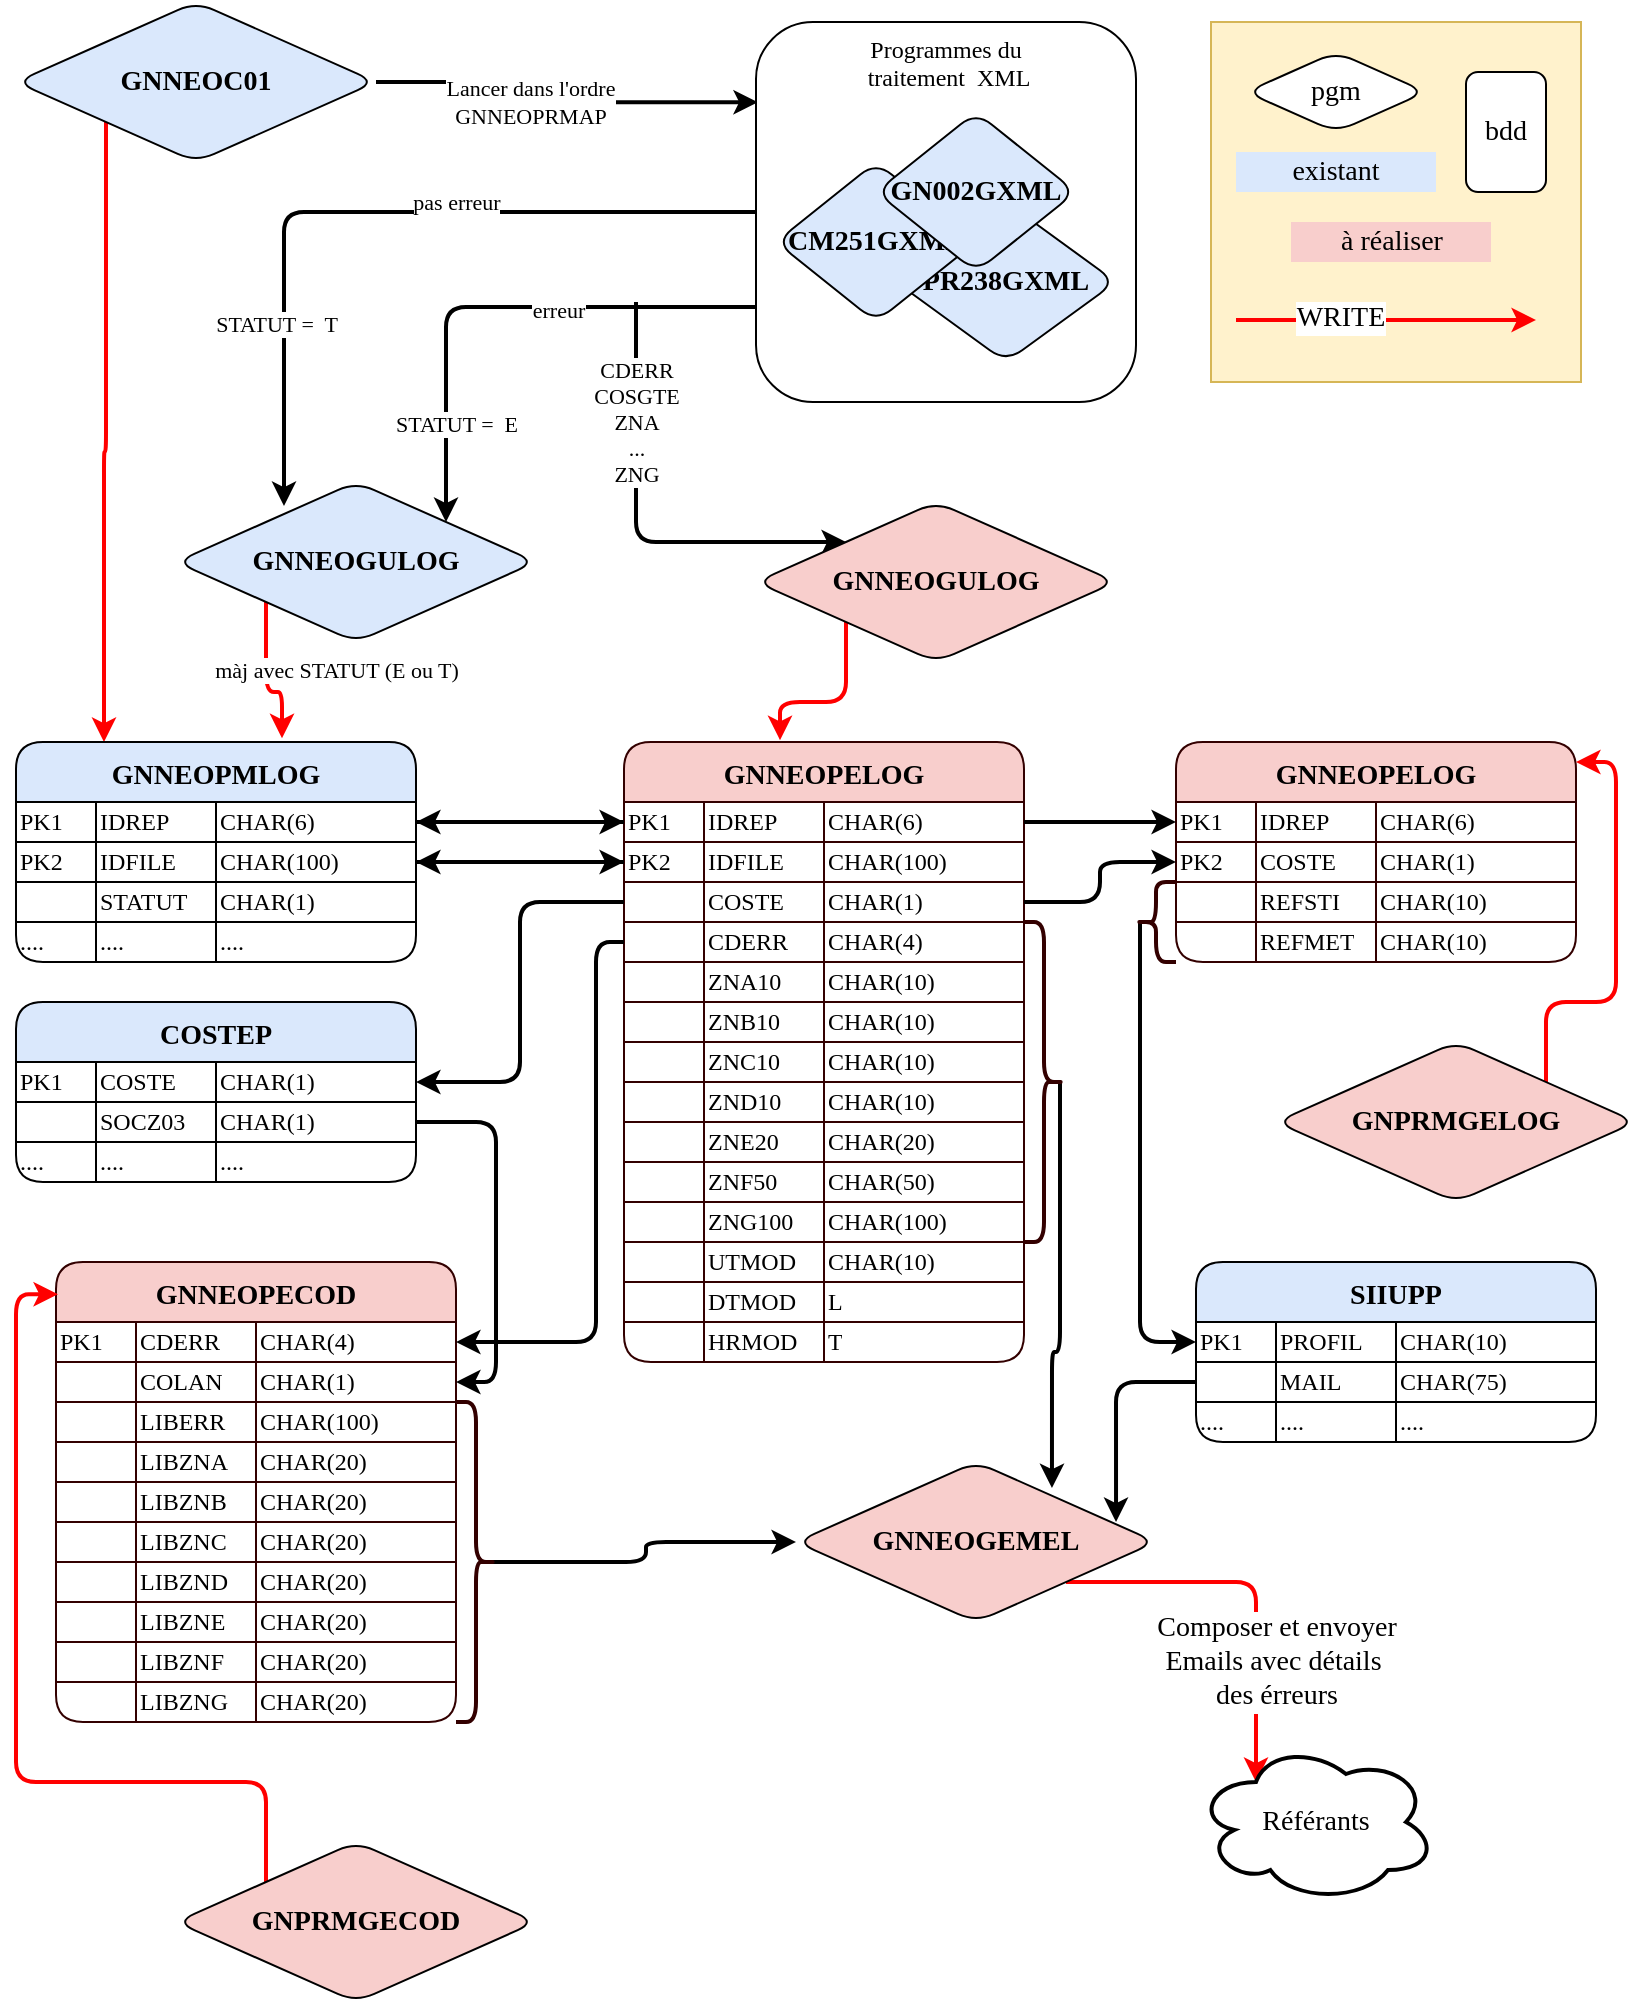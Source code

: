 <mxfile version="20.3.6" type="github">
  <diagram id="R2lEEEUBdFMjLlhIrx00" name="Page-1">
    <mxGraphModel dx="1421" dy="772" grid="1" gridSize="10" guides="1" tooltips="1" connect="1" arrows="1" fold="1" page="1" pageScale="1" pageWidth="827" pageHeight="1169" math="0" shadow="0" extFonts="Permanent Marker^https://fonts.googleapis.com/css?family=Permanent+Marker">
      <root>
        <mxCell id="0" />
        <mxCell id="1" parent="0" />
        <mxCell id="Q_3XYaanB24GyefzYqrK-11" style="edgeStyle=orthogonalEdgeStyle;rounded=1;orthogonalLoop=1;jettySize=auto;html=1;exitX=1;exitY=0.5;exitDx=0;exitDy=0;entryX=0.005;entryY=0.211;entryDx=0;entryDy=0;entryPerimeter=0;strokeWidth=2;fontFamily=luxi mono;fontSource=https%3A%2F%2Ffonts.googleapis.com%2Fcss%3Ffamily%3Dluxi%2Bmono;" edge="1" parent="1" source="01idJhSZlLRtghU_HD-t-403" target="Q_3XYaanB24GyefzYqrK-7">
          <mxGeometry relative="1" as="geometry" />
        </mxCell>
        <mxCell id="Q_3XYaanB24GyefzYqrK-12" value="Lancer dans l&#39;ordre&lt;br&gt;GNNEOPRMAP" style="edgeLabel;html=1;align=center;verticalAlign=middle;resizable=0;points=[];fontFamily=luxi mono;fontSource=https%3A%2F%2Ffonts.googleapis.com%2Fcss%3Ffamily%3Dluxi%2Bmono;" vertex="1" connectable="0" parent="Q_3XYaanB24GyefzYqrK-11">
          <mxGeometry x="0.357" y="1" relative="1" as="geometry">
            <mxPoint x="-50" y="1" as="offset" />
          </mxGeometry>
        </mxCell>
        <mxCell id="Q_3XYaanB24GyefzYqrK-86" style="edgeStyle=orthogonalEdgeStyle;rounded=1;orthogonalLoop=1;jettySize=auto;html=1;exitX=0;exitY=1;exitDx=0;exitDy=0;entryX=0.22;entryY=0;entryDx=0;entryDy=0;entryPerimeter=0;strokeWidth=2;strokeColor=#FF0000;fontFamily=luxi mono;fontSource=https%3A%2F%2Ffonts.googleapis.com%2Fcss%3Ffamily%3Dluxi%2Bmono;" edge="1" parent="1" source="01idJhSZlLRtghU_HD-t-403" target="Q_3XYaanB24GyefzYqrK-25">
          <mxGeometry relative="1" as="geometry" />
        </mxCell>
        <mxCell id="01idJhSZlLRtghU_HD-t-403" value="GNNEOC01" style="rhombus;whiteSpace=wrap;html=1;rounded=1;shadow=0;sketch=0;strokeWidth=1;fillColor=#dae8fc;strokeColor=default;fontFamily=luxi mono;fontSize=14;startSize=30;fontStyle=1;fontSource=https%3A%2F%2Ffonts.googleapis.com%2Fcss%3Ffamily%3Dluxi%2Bmono;" parent="1" vertex="1">
          <mxGeometry x="10" y="10" width="180" height="80" as="geometry" />
        </mxCell>
        <mxCell id="Q_3XYaanB24GyefzYqrK-14" style="edgeStyle=orthogonalEdgeStyle;rounded=1;orthogonalLoop=1;jettySize=auto;html=1;exitX=0;exitY=0.5;exitDx=0;exitDy=0;entryX=0.3;entryY=0.15;entryDx=0;entryDy=0;entryPerimeter=0;strokeWidth=2;fontFamily=luxi mono;fontSource=https%3A%2F%2Ffonts.googleapis.com%2Fcss%3Ffamily%3Dluxi%2Bmono;" edge="1" parent="1" source="Q_3XYaanB24GyefzYqrK-7" target="Q_3XYaanB24GyefzYqrK-13">
          <mxGeometry relative="1" as="geometry">
            <Array as="points">
              <mxPoint x="144" y="115" />
            </Array>
          </mxGeometry>
        </mxCell>
        <mxCell id="Q_3XYaanB24GyefzYqrK-15" value="pas erreur" style="edgeLabel;html=1;align=center;verticalAlign=middle;resizable=0;points=[];fontFamily=luxi mono;fontSource=https%3A%2F%2Ffonts.googleapis.com%2Fcss%3Ffamily%3Dluxi%2Bmono;" vertex="1" connectable="0" parent="Q_3XYaanB24GyefzYqrK-14">
          <mxGeometry x="0.249" y="-1" relative="1" as="geometry">
            <mxPoint x="87" y="-8" as="offset" />
          </mxGeometry>
        </mxCell>
        <mxCell id="Q_3XYaanB24GyefzYqrK-16" value="STATUT =&amp;nbsp; T" style="edgeLabel;html=1;align=center;verticalAlign=middle;resizable=0;points=[];fontFamily=luxi mono;fontSource=https%3A%2F%2Ffonts.googleapis.com%2Fcss%3Ffamily%3Dluxi%2Bmono;" vertex="1" connectable="0" parent="Q_3XYaanB24GyefzYqrK-14">
          <mxGeometry x="0.7" relative="1" as="geometry">
            <mxPoint x="-4" y="-34" as="offset" />
          </mxGeometry>
        </mxCell>
        <mxCell id="Q_3XYaanB24GyefzYqrK-17" style="edgeStyle=orthogonalEdgeStyle;rounded=1;orthogonalLoop=1;jettySize=auto;html=1;exitX=0;exitY=0.75;exitDx=0;exitDy=0;entryX=1;entryY=0;entryDx=0;entryDy=0;strokeWidth=2;fontFamily=luxi mono;fontSource=https%3A%2F%2Ffonts.googleapis.com%2Fcss%3Ffamily%3Dluxi%2Bmono;" edge="1" parent="1" source="Q_3XYaanB24GyefzYqrK-7" target="Q_3XYaanB24GyefzYqrK-13">
          <mxGeometry relative="1" as="geometry">
            <Array as="points">
              <mxPoint x="225" y="163" />
            </Array>
          </mxGeometry>
        </mxCell>
        <mxCell id="Q_3XYaanB24GyefzYqrK-18" value="STATUT =&amp;nbsp; E" style="edgeLabel;html=1;align=center;verticalAlign=middle;resizable=0;points=[];fontFamily=luxi mono;fontSource=https%3A%2F%2Ffonts.googleapis.com%2Fcss%3Ffamily%3Dluxi%2Bmono;" vertex="1" connectable="0" parent="Q_3XYaanB24GyefzYqrK-17">
          <mxGeometry x="0.459" relative="1" as="geometry">
            <mxPoint x="5" y="22" as="offset" />
          </mxGeometry>
        </mxCell>
        <mxCell id="Q_3XYaanB24GyefzYqrK-19" value="erreur" style="edgeLabel;html=1;align=center;verticalAlign=middle;resizable=0;points=[];fontFamily=luxi mono;fontSource=https%3A%2F%2Ffonts.googleapis.com%2Fcss%3Ffamily%3Dluxi%2Bmono;" vertex="1" connectable="0" parent="Q_3XYaanB24GyefzYqrK-17">
          <mxGeometry x="-0.246" y="1" relative="1" as="geometry">
            <mxPoint as="offset" />
          </mxGeometry>
        </mxCell>
        <mxCell id="Q_3XYaanB24GyefzYqrK-7" value="Programmes du&lt;br&gt;&amp;nbsp;traitement&amp;nbsp; XML" style="whiteSpace=wrap;html=1;aspect=fixed;rounded=1;verticalAlign=top;fontFamily=luxi mono;fontSource=https%3A%2F%2Ffonts.googleapis.com%2Fcss%3Ffamily%3Dluxi%2Bmono;" vertex="1" parent="1">
          <mxGeometry x="380" y="20" width="190" height="190" as="geometry" />
        </mxCell>
        <mxCell id="Q_3XYaanB24GyefzYqrK-8" value="PR238GXML" style="rhombus;whiteSpace=wrap;html=1;rounded=1;fillColor=#dae8fc;strokeColor=default;fontFamily=luxi mono;fontSize=14;startSize=30;strokeWidth=1;sketch=0;shadow=0;fontStyle=1;fontSource=https%3A%2F%2Ffonts.googleapis.com%2Fcss%3Ffamily%3Dluxi%2Bmono;" vertex="1" parent="1">
          <mxGeometry x="450" y="110" width="110" height="80" as="geometry" />
        </mxCell>
        <mxCell id="Q_3XYaanB24GyefzYqrK-9" value="CM251GXML" style="rhombus;whiteSpace=wrap;html=1;rounded=1;fillColor=#dae8fc;strokeColor=default;fontFamily=luxi mono;fontSize=14;startSize=30;strokeWidth=1;sketch=0;shadow=0;fontStyle=1;fontSource=https%3A%2F%2Ffonts.googleapis.com%2Fcss%3Ffamily%3Dluxi%2Bmono;" vertex="1" parent="1">
          <mxGeometry x="390" y="90" width="100" height="80" as="geometry" />
        </mxCell>
        <mxCell id="Q_3XYaanB24GyefzYqrK-10" value="GN002GXML" style="rhombus;whiteSpace=wrap;html=1;rounded=1;fillColor=#dae8fc;strokeColor=default;fontFamily=luxi mono;fontSize=14;startSize=30;strokeWidth=1;sketch=0;shadow=0;fontStyle=1;fontSource=https%3A%2F%2Ffonts.googleapis.com%2Fcss%3Ffamily%3Dluxi%2Bmono;" vertex="1" parent="1">
          <mxGeometry x="440" y="65" width="100" height="80" as="geometry" />
        </mxCell>
        <mxCell id="Q_3XYaanB24GyefzYqrK-101" style="edgeStyle=orthogonalEdgeStyle;rounded=1;orthogonalLoop=1;jettySize=auto;html=1;exitX=0;exitY=1;exitDx=0;exitDy=0;strokeColor=#FF0000;strokeWidth=2;entryX=0.665;entryY=-0.017;entryDx=0;entryDy=0;entryPerimeter=0;fontFamily=luxi mono;fontSource=https%3A%2F%2Ffonts.googleapis.com%2Fcss%3Ffamily%3Dluxi%2Bmono;" edge="1" parent="1" source="Q_3XYaanB24GyefzYqrK-13" target="Q_3XYaanB24GyefzYqrK-25">
          <mxGeometry relative="1" as="geometry">
            <mxPoint x="270" y="360" as="targetPoint" />
          </mxGeometry>
        </mxCell>
        <mxCell id="Q_3XYaanB24GyefzYqrK-103" value="màj avec STATUT (E ou T)" style="edgeLabel;html=1;align=center;verticalAlign=middle;resizable=0;points=[];fontFamily=luxi mono;fontSource=https%3A%2F%2Ffonts.googleapis.com%2Fcss%3Ffamily%3Dluxi%2Bmono;" vertex="1" connectable="0" parent="Q_3XYaanB24GyefzYqrK-101">
          <mxGeometry x="-0.103" y="1" relative="1" as="geometry">
            <mxPoint x="34" as="offset" />
          </mxGeometry>
        </mxCell>
        <mxCell id="Q_3XYaanB24GyefzYqrK-13" value="GNNEOGULOG" style="rhombus;whiteSpace=wrap;html=1;rounded=1;shadow=0;sketch=0;strokeWidth=1;fillColor=#dae8fc;strokeColor=default;fontFamily=luxi mono;fontSize=14;startSize=30;fontStyle=1;fontSource=https%3A%2F%2Ffonts.googleapis.com%2Fcss%3Ffamily%3Dluxi%2Bmono;" vertex="1" parent="1">
          <mxGeometry x="90" y="250" width="180" height="80" as="geometry" />
        </mxCell>
        <mxCell id="Q_3XYaanB24GyefzYqrK-20" style="edgeStyle=orthogonalEdgeStyle;rounded=1;orthogonalLoop=1;jettySize=auto;html=1;entryX=0;entryY=0;entryDx=0;entryDy=0;strokeWidth=2;fontFamily=luxi mono;fontSource=https%3A%2F%2Ffonts.googleapis.com%2Fcss%3Ffamily%3Dluxi%2Bmono;" edge="1" parent="1" target="Q_3XYaanB24GyefzYqrK-23">
          <mxGeometry relative="1" as="geometry">
            <mxPoint x="320" y="160" as="sourcePoint" />
            <mxPoint x="330" y="417.5" as="targetPoint" />
            <Array as="points">
              <mxPoint x="320" y="280" />
            </Array>
          </mxGeometry>
        </mxCell>
        <mxCell id="Q_3XYaanB24GyefzYqrK-24" value="CDERR&lt;br&gt;COSGTE&lt;br&gt;ZNA&lt;br&gt;...&lt;br&gt;ZNG" style="edgeLabel;html=1;align=center;verticalAlign=middle;resizable=0;points=[];fontFamily=luxi mono;fontSource=https%3A%2F%2Ffonts.googleapis.com%2Fcss%3Ffamily%3Dluxi%2Bmono;" vertex="1" connectable="0" parent="Q_3XYaanB24GyefzYqrK-20">
          <mxGeometry x="-0.653" y="2" relative="1" as="geometry">
            <mxPoint x="-2" y="21" as="offset" />
          </mxGeometry>
        </mxCell>
        <mxCell id="Q_3XYaanB24GyefzYqrK-100" style="edgeStyle=orthogonalEdgeStyle;rounded=1;orthogonalLoop=1;jettySize=auto;html=1;exitX=0;exitY=1;exitDx=0;exitDy=0;strokeColor=#FF0000;strokeWidth=2;entryX=0.39;entryY=-0.003;entryDx=0;entryDy=0;fontFamily=luxi mono;entryPerimeter=0;fontSource=https%3A%2F%2Ffonts.googleapis.com%2Fcss%3Ffamily%3Dluxi%2Bmono;" edge="1" parent="1" source="Q_3XYaanB24GyefzYqrK-23" target="Q_3XYaanB24GyefzYqrK-177">
          <mxGeometry relative="1" as="geometry">
            <mxPoint x="360" y="380" as="targetPoint" />
          </mxGeometry>
        </mxCell>
        <mxCell id="Q_3XYaanB24GyefzYqrK-23" value="GNNEOGULOG" style="rhombus;whiteSpace=wrap;html=1;rounded=1;shadow=0;sketch=0;strokeWidth=1;fillColor=#f8cecc;strokeColor=#000000;fontFamily=luxi mono;fontSize=14;startSize=30;fontStyle=1;fontSource=https%3A%2F%2Ffonts.googleapis.com%2Fcss%3Ffamily%3Dluxi%2Bmono;" vertex="1" parent="1">
          <mxGeometry x="380" y="260" width="180" height="80" as="geometry" />
        </mxCell>
        <mxCell id="Q_3XYaanB24GyefzYqrK-25" value="GNNEOPMLOG" style="shape=table;startSize=30;container=1;collapsible=0;childLayout=tableLayout;rounded=1;fillColor=#dae8fc;strokeColor=default;strokeWidth=1;perimeterSpacing=0;swimlaneLine=1;sketch=0;shadow=0;fontFamily=luxi mono;fontSize=14;fontStyle=1;fontSource=https%3A%2F%2Ffonts.googleapis.com%2Fcss%3Ffamily%3Dluxi%2Bmono;" vertex="1" parent="1">
          <mxGeometry x="10" y="380" width="200" height="110" as="geometry" />
        </mxCell>
        <mxCell id="Q_3XYaanB24GyefzYqrK-55" style="shape=tableRow;horizontal=0;startSize=0;swimlaneHead=0;swimlaneBody=0;top=0;left=0;bottom=0;right=0;collapsible=0;dropTarget=0;fillColor=none;points=[[0,0.5],[1,0.5]];portConstraint=eastwest;align=left;fontFamily=luxi mono;fontSource=https%3A%2F%2Ffonts.googleapis.com%2Fcss%3Ffamily%3Dluxi%2Bmono;" vertex="1" parent="Q_3XYaanB24GyefzYqrK-25">
          <mxGeometry y="30" width="200" height="20" as="geometry" />
        </mxCell>
        <mxCell id="Q_3XYaanB24GyefzYqrK-56" value="PK1" style="shape=partialRectangle;html=1;whiteSpace=wrap;connectable=0;overflow=hidden;fillColor=none;top=0;left=0;bottom=0;right=0;pointerEvents=1;align=left;fontFamily=luxi mono;fontSource=https%3A%2F%2Ffonts.googleapis.com%2Fcss%3Ffamily%3Dluxi%2Bmono;" vertex="1" parent="Q_3XYaanB24GyefzYqrK-55">
          <mxGeometry width="40" height="20" as="geometry">
            <mxRectangle width="40" height="20" as="alternateBounds" />
          </mxGeometry>
        </mxCell>
        <mxCell id="Q_3XYaanB24GyefzYqrK-57" value="IDREP" style="shape=partialRectangle;html=1;whiteSpace=wrap;connectable=0;overflow=hidden;fillColor=none;top=0;left=0;bottom=0;right=0;pointerEvents=1;align=left;fontFamily=luxi mono;fontSource=https%3A%2F%2Ffonts.googleapis.com%2Fcss%3Ffamily%3Dluxi%2Bmono;" vertex="1" parent="Q_3XYaanB24GyefzYqrK-55">
          <mxGeometry x="40" width="60" height="20" as="geometry">
            <mxRectangle width="60" height="20" as="alternateBounds" />
          </mxGeometry>
        </mxCell>
        <mxCell id="Q_3XYaanB24GyefzYqrK-58" value="CHAR(6)" style="shape=partialRectangle;html=1;whiteSpace=wrap;connectable=0;overflow=hidden;fillColor=none;top=0;left=0;bottom=0;right=0;pointerEvents=1;align=left;fontFamily=luxi mono;fontSource=https%3A%2F%2Ffonts.googleapis.com%2Fcss%3Ffamily%3Dluxi%2Bmono;" vertex="1" parent="Q_3XYaanB24GyefzYqrK-55">
          <mxGeometry x="100" width="100" height="20" as="geometry">
            <mxRectangle width="100" height="20" as="alternateBounds" />
          </mxGeometry>
        </mxCell>
        <mxCell id="Q_3XYaanB24GyefzYqrK-150" style="shape=tableRow;horizontal=0;startSize=0;swimlaneHead=0;swimlaneBody=0;top=0;left=0;bottom=0;right=0;collapsible=0;dropTarget=0;fillColor=none;points=[[0,0.5],[1,0.5]];portConstraint=eastwest;align=left;fontFamily=luxi mono;fontSource=https%3A%2F%2Ffonts.googleapis.com%2Fcss%3Ffamily%3Dluxi%2Bmono;" vertex="1" parent="Q_3XYaanB24GyefzYqrK-25">
          <mxGeometry y="50" width="200" height="20" as="geometry" />
        </mxCell>
        <mxCell id="Q_3XYaanB24GyefzYqrK-151" value="PK2" style="shape=partialRectangle;html=1;whiteSpace=wrap;connectable=0;overflow=hidden;fillColor=none;top=0;left=0;bottom=0;right=0;pointerEvents=1;align=left;fontFamily=luxi mono;fontSource=https%3A%2F%2Ffonts.googleapis.com%2Fcss%3Ffamily%3Dluxi%2Bmono;" vertex="1" parent="Q_3XYaanB24GyefzYqrK-150">
          <mxGeometry width="40" height="20" as="geometry">
            <mxRectangle width="40" height="20" as="alternateBounds" />
          </mxGeometry>
        </mxCell>
        <mxCell id="Q_3XYaanB24GyefzYqrK-152" value="IDFILE" style="shape=partialRectangle;html=1;whiteSpace=wrap;connectable=0;overflow=hidden;fillColor=none;top=0;left=0;bottom=0;right=0;pointerEvents=1;align=left;fontFamily=luxi mono;fontSource=https%3A%2F%2Ffonts.googleapis.com%2Fcss%3Ffamily%3Dluxi%2Bmono;" vertex="1" parent="Q_3XYaanB24GyefzYqrK-150">
          <mxGeometry x="40" width="60" height="20" as="geometry">
            <mxRectangle width="60" height="20" as="alternateBounds" />
          </mxGeometry>
        </mxCell>
        <mxCell id="Q_3XYaanB24GyefzYqrK-153" value="CHAR(100)" style="shape=partialRectangle;html=1;whiteSpace=wrap;connectable=0;overflow=hidden;fillColor=none;top=0;left=0;bottom=0;right=0;pointerEvents=1;align=left;fontFamily=luxi mono;fontSource=https%3A%2F%2Ffonts.googleapis.com%2Fcss%3Ffamily%3Dluxi%2Bmono;" vertex="1" parent="Q_3XYaanB24GyefzYqrK-150">
          <mxGeometry x="100" width="100" height="20" as="geometry">
            <mxRectangle width="100" height="20" as="alternateBounds" />
          </mxGeometry>
        </mxCell>
        <mxCell id="Q_3XYaanB24GyefzYqrK-154" style="shape=tableRow;horizontal=0;startSize=0;swimlaneHead=0;swimlaneBody=0;top=0;left=0;bottom=0;right=0;collapsible=0;dropTarget=0;fillColor=none;points=[[0,0.5],[1,0.5]];portConstraint=eastwest;align=left;fontFamily=luxi mono;fontSource=https%3A%2F%2Ffonts.googleapis.com%2Fcss%3Ffamily%3Dluxi%2Bmono;" vertex="1" parent="Q_3XYaanB24GyefzYqrK-25">
          <mxGeometry y="70" width="200" height="20" as="geometry" />
        </mxCell>
        <mxCell id="Q_3XYaanB24GyefzYqrK-155" style="shape=partialRectangle;html=1;whiteSpace=wrap;connectable=0;overflow=hidden;fillColor=none;top=0;left=0;bottom=0;right=0;pointerEvents=1;align=left;fontFamily=luxi mono;fontSource=https%3A%2F%2Ffonts.googleapis.com%2Fcss%3Ffamily%3Dluxi%2Bmono;" vertex="1" parent="Q_3XYaanB24GyefzYqrK-154">
          <mxGeometry width="40" height="20" as="geometry">
            <mxRectangle width="40" height="20" as="alternateBounds" />
          </mxGeometry>
        </mxCell>
        <mxCell id="Q_3XYaanB24GyefzYqrK-156" value="STATUT" style="shape=partialRectangle;html=1;whiteSpace=wrap;connectable=0;overflow=hidden;fillColor=none;top=0;left=0;bottom=0;right=0;pointerEvents=1;align=left;fontFamily=luxi mono;fontSource=https%3A%2F%2Ffonts.googleapis.com%2Fcss%3Ffamily%3Dluxi%2Bmono;" vertex="1" parent="Q_3XYaanB24GyefzYqrK-154">
          <mxGeometry x="40" width="60" height="20" as="geometry">
            <mxRectangle width="60" height="20" as="alternateBounds" />
          </mxGeometry>
        </mxCell>
        <mxCell id="Q_3XYaanB24GyefzYqrK-157" value="CHAR(1)" style="shape=partialRectangle;html=1;whiteSpace=wrap;connectable=0;overflow=hidden;fillColor=none;top=0;left=0;bottom=0;right=0;pointerEvents=1;align=left;fontFamily=luxi mono;fontSource=https%3A%2F%2Ffonts.googleapis.com%2Fcss%3Ffamily%3Dluxi%2Bmono;" vertex="1" parent="Q_3XYaanB24GyefzYqrK-154">
          <mxGeometry x="100" width="100" height="20" as="geometry">
            <mxRectangle width="100" height="20" as="alternateBounds" />
          </mxGeometry>
        </mxCell>
        <mxCell id="Q_3XYaanB24GyefzYqrK-158" style="shape=tableRow;horizontal=0;startSize=0;swimlaneHead=0;swimlaneBody=0;top=0;left=0;bottom=0;right=0;collapsible=0;dropTarget=0;fillColor=none;points=[[0,0.5],[1,0.5]];portConstraint=eastwest;align=left;fontFamily=luxi mono;fontSource=https%3A%2F%2Ffonts.googleapis.com%2Fcss%3Ffamily%3Dluxi%2Bmono;" vertex="1" parent="Q_3XYaanB24GyefzYqrK-25">
          <mxGeometry y="90" width="200" height="20" as="geometry" />
        </mxCell>
        <mxCell id="Q_3XYaanB24GyefzYqrK-159" value="...." style="shape=partialRectangle;html=1;whiteSpace=wrap;connectable=0;overflow=hidden;fillColor=none;top=0;left=0;bottom=0;right=0;pointerEvents=1;align=left;fontFamily=luxi mono;fontSource=https%3A%2F%2Ffonts.googleapis.com%2Fcss%3Ffamily%3Dluxi%2Bmono;" vertex="1" parent="Q_3XYaanB24GyefzYqrK-158">
          <mxGeometry width="40" height="20" as="geometry">
            <mxRectangle width="40" height="20" as="alternateBounds" />
          </mxGeometry>
        </mxCell>
        <mxCell id="Q_3XYaanB24GyefzYqrK-160" value="...." style="shape=partialRectangle;html=1;whiteSpace=wrap;connectable=0;overflow=hidden;fillColor=none;top=0;left=0;bottom=0;right=0;pointerEvents=1;align=left;fontFamily=luxi mono;fontSource=https%3A%2F%2Ffonts.googleapis.com%2Fcss%3Ffamily%3Dluxi%2Bmono;" vertex="1" parent="Q_3XYaanB24GyefzYqrK-158">
          <mxGeometry x="40" width="60" height="20" as="geometry">
            <mxRectangle width="60" height="20" as="alternateBounds" />
          </mxGeometry>
        </mxCell>
        <mxCell id="Q_3XYaanB24GyefzYqrK-161" value="...." style="shape=partialRectangle;html=1;whiteSpace=wrap;connectable=0;overflow=hidden;fillColor=none;top=0;left=0;bottom=0;right=0;pointerEvents=1;align=left;fontFamily=luxi mono;fontSource=https%3A%2F%2Ffonts.googleapis.com%2Fcss%3Ffamily%3Dluxi%2Bmono;" vertex="1" parent="Q_3XYaanB24GyefzYqrK-158">
          <mxGeometry x="100" width="100" height="20" as="geometry">
            <mxRectangle width="100" height="20" as="alternateBounds" />
          </mxGeometry>
        </mxCell>
        <mxCell id="Q_3XYaanB24GyefzYqrK-177" value="GNNEOPELOG" style="shape=table;startSize=30;container=1;collapsible=0;childLayout=tableLayout;rounded=1;fillColor=#f8cecc;strokeColor=#330000;strokeWidth=1;perimeterSpacing=0;swimlaneLine=1;sketch=0;shadow=0;fontFamily=luxi mono;fontSize=14;fontStyle=1;fontSource=https%3A%2F%2Ffonts.googleapis.com%2Fcss%3Ffamily%3Dluxi%2Bmono;" vertex="1" parent="1">
          <mxGeometry x="314" y="380" width="200" height="310" as="geometry" />
        </mxCell>
        <mxCell id="Q_3XYaanB24GyefzYqrK-178" style="shape=tableRow;horizontal=0;startSize=0;swimlaneHead=0;swimlaneBody=0;top=0;left=0;bottom=0;right=0;collapsible=0;dropTarget=0;fillColor=none;points=[[0,0.5],[1,0.5]];portConstraint=eastwest;align=left;fontFamily=luxi mono;fontSource=https%3A%2F%2Ffonts.googleapis.com%2Fcss%3Ffamily%3Dluxi%2Bmono;" vertex="1" parent="Q_3XYaanB24GyefzYqrK-177">
          <mxGeometry y="30" width="200" height="20" as="geometry" />
        </mxCell>
        <mxCell id="Q_3XYaanB24GyefzYqrK-179" value="PK1" style="shape=partialRectangle;html=1;whiteSpace=wrap;connectable=0;overflow=hidden;fillColor=none;top=0;left=0;bottom=0;right=0;pointerEvents=1;align=left;fontFamily=luxi mono;fontSource=https%3A%2F%2Ffonts.googleapis.com%2Fcss%3Ffamily%3Dluxi%2Bmono;" vertex="1" parent="Q_3XYaanB24GyefzYqrK-178">
          <mxGeometry width="40" height="20" as="geometry">
            <mxRectangle width="40" height="20" as="alternateBounds" />
          </mxGeometry>
        </mxCell>
        <mxCell id="Q_3XYaanB24GyefzYqrK-180" value="IDREP" style="shape=partialRectangle;html=1;whiteSpace=wrap;connectable=0;overflow=hidden;fillColor=none;top=0;left=0;bottom=0;right=0;pointerEvents=1;align=left;fontFamily=luxi mono;fontSource=https%3A%2F%2Ffonts.googleapis.com%2Fcss%3Ffamily%3Dluxi%2Bmono;" vertex="1" parent="Q_3XYaanB24GyefzYqrK-178">
          <mxGeometry x="40" width="60" height="20" as="geometry">
            <mxRectangle width="60" height="20" as="alternateBounds" />
          </mxGeometry>
        </mxCell>
        <mxCell id="Q_3XYaanB24GyefzYqrK-181" value="CHAR(6)" style="shape=partialRectangle;html=1;whiteSpace=wrap;connectable=0;overflow=hidden;fillColor=none;top=0;left=0;bottom=0;right=0;pointerEvents=1;align=left;fontFamily=luxi mono;fontSource=https%3A%2F%2Ffonts.googleapis.com%2Fcss%3Ffamily%3Dluxi%2Bmono;" vertex="1" parent="Q_3XYaanB24GyefzYqrK-178">
          <mxGeometry x="100" width="100" height="20" as="geometry">
            <mxRectangle width="100" height="20" as="alternateBounds" />
          </mxGeometry>
        </mxCell>
        <mxCell id="Q_3XYaanB24GyefzYqrK-182" style="shape=tableRow;horizontal=0;startSize=0;swimlaneHead=0;swimlaneBody=0;top=0;left=0;bottom=0;right=0;collapsible=0;dropTarget=0;fillColor=none;points=[[0,0.5],[1,0.5]];portConstraint=eastwest;align=left;fontFamily=luxi mono;fontSource=https%3A%2F%2Ffonts.googleapis.com%2Fcss%3Ffamily%3Dluxi%2Bmono;" vertex="1" parent="Q_3XYaanB24GyefzYqrK-177">
          <mxGeometry y="50" width="200" height="20" as="geometry" />
        </mxCell>
        <mxCell id="Q_3XYaanB24GyefzYqrK-183" value="PK2" style="shape=partialRectangle;html=1;whiteSpace=wrap;connectable=0;overflow=hidden;fillColor=none;top=0;left=0;bottom=0;right=0;pointerEvents=1;align=left;fontFamily=luxi mono;fontSource=https%3A%2F%2Ffonts.googleapis.com%2Fcss%3Ffamily%3Dluxi%2Bmono;" vertex="1" parent="Q_3XYaanB24GyefzYqrK-182">
          <mxGeometry width="40" height="20" as="geometry">
            <mxRectangle width="40" height="20" as="alternateBounds" />
          </mxGeometry>
        </mxCell>
        <mxCell id="Q_3XYaanB24GyefzYqrK-184" value="IDFILE" style="shape=partialRectangle;html=1;whiteSpace=wrap;connectable=0;overflow=hidden;fillColor=none;top=0;left=0;bottom=0;right=0;pointerEvents=1;align=left;fontFamily=luxi mono;fontSource=https%3A%2F%2Ffonts.googleapis.com%2Fcss%3Ffamily%3Dluxi%2Bmono;" vertex="1" parent="Q_3XYaanB24GyefzYqrK-182">
          <mxGeometry x="40" width="60" height="20" as="geometry">
            <mxRectangle width="60" height="20" as="alternateBounds" />
          </mxGeometry>
        </mxCell>
        <mxCell id="Q_3XYaanB24GyefzYqrK-185" value="CHAR(100)" style="shape=partialRectangle;html=1;whiteSpace=wrap;connectable=0;overflow=hidden;fillColor=none;top=0;left=0;bottom=0;right=0;pointerEvents=1;align=left;fontFamily=luxi mono;fontSource=https%3A%2F%2Ffonts.googleapis.com%2Fcss%3Ffamily%3Dluxi%2Bmono;" vertex="1" parent="Q_3XYaanB24GyefzYqrK-182">
          <mxGeometry x="100" width="100" height="20" as="geometry">
            <mxRectangle width="100" height="20" as="alternateBounds" />
          </mxGeometry>
        </mxCell>
        <mxCell id="Q_3XYaanB24GyefzYqrK-194" style="shape=tableRow;horizontal=0;startSize=0;swimlaneHead=0;swimlaneBody=0;top=0;left=0;bottom=0;right=0;collapsible=0;dropTarget=0;fillColor=none;points=[[0,0.5],[1,0.5]];portConstraint=eastwest;align=left;fontFamily=luxi mono;fontSource=https%3A%2F%2Ffonts.googleapis.com%2Fcss%3Ffamily%3Dluxi%2Bmono;" vertex="1" parent="Q_3XYaanB24GyefzYqrK-177">
          <mxGeometry y="70" width="200" height="20" as="geometry" />
        </mxCell>
        <mxCell id="Q_3XYaanB24GyefzYqrK-195" style="shape=partialRectangle;html=1;whiteSpace=wrap;connectable=0;overflow=hidden;fillColor=none;top=0;left=0;bottom=0;right=0;pointerEvents=1;align=left;fontFamily=luxi mono;fontSource=https%3A%2F%2Ffonts.googleapis.com%2Fcss%3Ffamily%3Dluxi%2Bmono;" vertex="1" parent="Q_3XYaanB24GyefzYqrK-194">
          <mxGeometry width="40" height="20" as="geometry">
            <mxRectangle width="40" height="20" as="alternateBounds" />
          </mxGeometry>
        </mxCell>
        <mxCell id="Q_3XYaanB24GyefzYqrK-196" value="COSTE" style="shape=partialRectangle;html=1;whiteSpace=wrap;connectable=0;overflow=hidden;fillColor=none;top=0;left=0;bottom=0;right=0;pointerEvents=1;align=left;fontFamily=luxi mono;fontSource=https%3A%2F%2Ffonts.googleapis.com%2Fcss%3Ffamily%3Dluxi%2Bmono;" vertex="1" parent="Q_3XYaanB24GyefzYqrK-194">
          <mxGeometry x="40" width="60" height="20" as="geometry">
            <mxRectangle width="60" height="20" as="alternateBounds" />
          </mxGeometry>
        </mxCell>
        <mxCell id="Q_3XYaanB24GyefzYqrK-197" value="CHAR(1)" style="shape=partialRectangle;html=1;whiteSpace=wrap;connectable=0;overflow=hidden;fillColor=none;top=0;left=0;bottom=0;right=0;pointerEvents=1;align=left;fontFamily=luxi mono;fontSource=https%3A%2F%2Ffonts.googleapis.com%2Fcss%3Ffamily%3Dluxi%2Bmono;" vertex="1" parent="Q_3XYaanB24GyefzYqrK-194">
          <mxGeometry x="100" width="100" height="20" as="geometry">
            <mxRectangle width="100" height="20" as="alternateBounds" />
          </mxGeometry>
        </mxCell>
        <mxCell id="Q_3XYaanB24GyefzYqrK-198" style="shape=tableRow;horizontal=0;startSize=0;swimlaneHead=0;swimlaneBody=0;top=0;left=0;bottom=0;right=0;collapsible=0;dropTarget=0;fillColor=none;points=[[0,0.5],[1,0.5]];portConstraint=eastwest;align=left;fontFamily=luxi mono;fontSource=https%3A%2F%2Ffonts.googleapis.com%2Fcss%3Ffamily%3Dluxi%2Bmono;" vertex="1" parent="Q_3XYaanB24GyefzYqrK-177">
          <mxGeometry y="90" width="200" height="20" as="geometry" />
        </mxCell>
        <mxCell id="Q_3XYaanB24GyefzYqrK-199" style="shape=partialRectangle;html=1;whiteSpace=wrap;connectable=0;overflow=hidden;fillColor=none;top=0;left=0;bottom=0;right=0;pointerEvents=1;align=left;fontFamily=luxi mono;fontSource=https%3A%2F%2Ffonts.googleapis.com%2Fcss%3Ffamily%3Dluxi%2Bmono;" vertex="1" parent="Q_3XYaanB24GyefzYqrK-198">
          <mxGeometry width="40" height="20" as="geometry">
            <mxRectangle width="40" height="20" as="alternateBounds" />
          </mxGeometry>
        </mxCell>
        <mxCell id="Q_3XYaanB24GyefzYqrK-200" value="CDERR" style="shape=partialRectangle;html=1;whiteSpace=wrap;connectable=0;overflow=hidden;fillColor=none;top=0;left=0;bottom=0;right=0;pointerEvents=1;align=left;fontFamily=luxi mono;fontSource=https%3A%2F%2Ffonts.googleapis.com%2Fcss%3Ffamily%3Dluxi%2Bmono;" vertex="1" parent="Q_3XYaanB24GyefzYqrK-198">
          <mxGeometry x="40" width="60" height="20" as="geometry">
            <mxRectangle width="60" height="20" as="alternateBounds" />
          </mxGeometry>
        </mxCell>
        <mxCell id="Q_3XYaanB24GyefzYqrK-201" value="CHAR(4)" style="shape=partialRectangle;html=1;whiteSpace=wrap;connectable=0;overflow=hidden;fillColor=none;top=0;left=0;bottom=0;right=0;pointerEvents=1;align=left;fontFamily=luxi mono;fontSource=https%3A%2F%2Ffonts.googleapis.com%2Fcss%3Ffamily%3Dluxi%2Bmono;" vertex="1" parent="Q_3XYaanB24GyefzYqrK-198">
          <mxGeometry x="100" width="100" height="20" as="geometry">
            <mxRectangle width="100" height="20" as="alternateBounds" />
          </mxGeometry>
        </mxCell>
        <mxCell id="Q_3XYaanB24GyefzYqrK-202" style="shape=tableRow;horizontal=0;startSize=0;swimlaneHead=0;swimlaneBody=0;top=0;left=0;bottom=0;right=0;collapsible=0;dropTarget=0;fillColor=none;points=[[0,0.5],[1,0.5]];portConstraint=eastwest;align=left;fontFamily=luxi mono;fontSource=https%3A%2F%2Ffonts.googleapis.com%2Fcss%3Ffamily%3Dluxi%2Bmono;" vertex="1" parent="Q_3XYaanB24GyefzYqrK-177">
          <mxGeometry y="110" width="200" height="20" as="geometry" />
        </mxCell>
        <mxCell id="Q_3XYaanB24GyefzYqrK-203" style="shape=partialRectangle;html=1;whiteSpace=wrap;connectable=0;overflow=hidden;fillColor=none;top=0;left=0;bottom=0;right=0;pointerEvents=1;align=left;fontFamily=luxi mono;fontSource=https%3A%2F%2Ffonts.googleapis.com%2Fcss%3Ffamily%3Dluxi%2Bmono;" vertex="1" parent="Q_3XYaanB24GyefzYqrK-202">
          <mxGeometry width="40" height="20" as="geometry">
            <mxRectangle width="40" height="20" as="alternateBounds" />
          </mxGeometry>
        </mxCell>
        <mxCell id="Q_3XYaanB24GyefzYqrK-204" value="ZNA10" style="shape=partialRectangle;html=1;whiteSpace=wrap;connectable=0;overflow=hidden;fillColor=none;top=0;left=0;bottom=0;right=0;pointerEvents=1;align=left;fontFamily=luxi mono;fontSource=https%3A%2F%2Ffonts.googleapis.com%2Fcss%3Ffamily%3Dluxi%2Bmono;" vertex="1" parent="Q_3XYaanB24GyefzYqrK-202">
          <mxGeometry x="40" width="60" height="20" as="geometry">
            <mxRectangle width="60" height="20" as="alternateBounds" />
          </mxGeometry>
        </mxCell>
        <mxCell id="Q_3XYaanB24GyefzYqrK-205" value="CHAR(10)" style="shape=partialRectangle;html=1;whiteSpace=wrap;connectable=0;overflow=hidden;fillColor=none;top=0;left=0;bottom=0;right=0;pointerEvents=1;align=left;fontFamily=luxi mono;fontSource=https%3A%2F%2Ffonts.googleapis.com%2Fcss%3Ffamily%3Dluxi%2Bmono;" vertex="1" parent="Q_3XYaanB24GyefzYqrK-202">
          <mxGeometry x="100" width="100" height="20" as="geometry">
            <mxRectangle width="100" height="20" as="alternateBounds" />
          </mxGeometry>
        </mxCell>
        <mxCell id="Q_3XYaanB24GyefzYqrK-206" style="shape=tableRow;horizontal=0;startSize=0;swimlaneHead=0;swimlaneBody=0;top=0;left=0;bottom=0;right=0;collapsible=0;dropTarget=0;fillColor=none;points=[[0,0.5],[1,0.5]];portConstraint=eastwest;align=left;fontFamily=luxi mono;fontSource=https%3A%2F%2Ffonts.googleapis.com%2Fcss%3Ffamily%3Dluxi%2Bmono;" vertex="1" parent="Q_3XYaanB24GyefzYqrK-177">
          <mxGeometry y="130" width="200" height="20" as="geometry" />
        </mxCell>
        <mxCell id="Q_3XYaanB24GyefzYqrK-207" style="shape=partialRectangle;html=1;whiteSpace=wrap;connectable=0;overflow=hidden;fillColor=none;top=0;left=0;bottom=0;right=0;pointerEvents=1;align=left;fontFamily=luxi mono;fontSource=https%3A%2F%2Ffonts.googleapis.com%2Fcss%3Ffamily%3Dluxi%2Bmono;" vertex="1" parent="Q_3XYaanB24GyefzYqrK-206">
          <mxGeometry width="40" height="20" as="geometry">
            <mxRectangle width="40" height="20" as="alternateBounds" />
          </mxGeometry>
        </mxCell>
        <mxCell id="Q_3XYaanB24GyefzYqrK-208" value="ZNB10" style="shape=partialRectangle;html=1;whiteSpace=wrap;connectable=0;overflow=hidden;fillColor=none;top=0;left=0;bottom=0;right=0;pointerEvents=1;align=left;fontFamily=luxi mono;fontSource=https%3A%2F%2Ffonts.googleapis.com%2Fcss%3Ffamily%3Dluxi%2Bmono;" vertex="1" parent="Q_3XYaanB24GyefzYqrK-206">
          <mxGeometry x="40" width="60" height="20" as="geometry">
            <mxRectangle width="60" height="20" as="alternateBounds" />
          </mxGeometry>
        </mxCell>
        <mxCell id="Q_3XYaanB24GyefzYqrK-209" value="CHAR(10)" style="shape=partialRectangle;html=1;whiteSpace=wrap;connectable=0;overflow=hidden;fillColor=none;top=0;left=0;bottom=0;right=0;pointerEvents=1;align=left;fontFamily=luxi mono;fontSource=https%3A%2F%2Ffonts.googleapis.com%2Fcss%3Ffamily%3Dluxi%2Bmono;" vertex="1" parent="Q_3XYaanB24GyefzYqrK-206">
          <mxGeometry x="100" width="100" height="20" as="geometry">
            <mxRectangle width="100" height="20" as="alternateBounds" />
          </mxGeometry>
        </mxCell>
        <mxCell id="Q_3XYaanB24GyefzYqrK-210" style="shape=tableRow;horizontal=0;startSize=0;swimlaneHead=0;swimlaneBody=0;top=0;left=0;bottom=0;right=0;collapsible=0;dropTarget=0;fillColor=none;points=[[0,0.5],[1,0.5]];portConstraint=eastwest;align=left;fontFamily=luxi mono;fontSource=https%3A%2F%2Ffonts.googleapis.com%2Fcss%3Ffamily%3Dluxi%2Bmono;" vertex="1" parent="Q_3XYaanB24GyefzYqrK-177">
          <mxGeometry y="150" width="200" height="20" as="geometry" />
        </mxCell>
        <mxCell id="Q_3XYaanB24GyefzYqrK-211" style="shape=partialRectangle;html=1;whiteSpace=wrap;connectable=0;overflow=hidden;fillColor=none;top=0;left=0;bottom=0;right=0;pointerEvents=1;align=left;fontFamily=luxi mono;fontSource=https%3A%2F%2Ffonts.googleapis.com%2Fcss%3Ffamily%3Dluxi%2Bmono;" vertex="1" parent="Q_3XYaanB24GyefzYqrK-210">
          <mxGeometry width="40" height="20" as="geometry">
            <mxRectangle width="40" height="20" as="alternateBounds" />
          </mxGeometry>
        </mxCell>
        <mxCell id="Q_3XYaanB24GyefzYqrK-212" value="ZNC10" style="shape=partialRectangle;html=1;whiteSpace=wrap;connectable=0;overflow=hidden;fillColor=none;top=0;left=0;bottom=0;right=0;pointerEvents=1;align=left;fontFamily=luxi mono;fontSource=https%3A%2F%2Ffonts.googleapis.com%2Fcss%3Ffamily%3Dluxi%2Bmono;" vertex="1" parent="Q_3XYaanB24GyefzYqrK-210">
          <mxGeometry x="40" width="60" height="20" as="geometry">
            <mxRectangle width="60" height="20" as="alternateBounds" />
          </mxGeometry>
        </mxCell>
        <mxCell id="Q_3XYaanB24GyefzYqrK-213" value="CHAR(10)" style="shape=partialRectangle;html=1;whiteSpace=wrap;connectable=0;overflow=hidden;fillColor=none;top=0;left=0;bottom=0;right=0;pointerEvents=1;align=left;fontFamily=luxi mono;fontSource=https%3A%2F%2Ffonts.googleapis.com%2Fcss%3Ffamily%3Dluxi%2Bmono;" vertex="1" parent="Q_3XYaanB24GyefzYqrK-210">
          <mxGeometry x="100" width="100" height="20" as="geometry">
            <mxRectangle width="100" height="20" as="alternateBounds" />
          </mxGeometry>
        </mxCell>
        <mxCell id="Q_3XYaanB24GyefzYqrK-214" style="shape=tableRow;horizontal=0;startSize=0;swimlaneHead=0;swimlaneBody=0;top=0;left=0;bottom=0;right=0;collapsible=0;dropTarget=0;fillColor=none;points=[[0,0.5],[1,0.5]];portConstraint=eastwest;align=left;fontFamily=luxi mono;fontSource=https%3A%2F%2Ffonts.googleapis.com%2Fcss%3Ffamily%3Dluxi%2Bmono;" vertex="1" parent="Q_3XYaanB24GyefzYqrK-177">
          <mxGeometry y="170" width="200" height="20" as="geometry" />
        </mxCell>
        <mxCell id="Q_3XYaanB24GyefzYqrK-215" style="shape=partialRectangle;html=1;whiteSpace=wrap;connectable=0;overflow=hidden;fillColor=none;top=0;left=0;bottom=0;right=0;pointerEvents=1;align=left;fontFamily=luxi mono;fontSource=https%3A%2F%2Ffonts.googleapis.com%2Fcss%3Ffamily%3Dluxi%2Bmono;" vertex="1" parent="Q_3XYaanB24GyefzYqrK-214">
          <mxGeometry width="40" height="20" as="geometry">
            <mxRectangle width="40" height="20" as="alternateBounds" />
          </mxGeometry>
        </mxCell>
        <mxCell id="Q_3XYaanB24GyefzYqrK-216" value="ZND10" style="shape=partialRectangle;html=1;whiteSpace=wrap;connectable=0;overflow=hidden;fillColor=none;top=0;left=0;bottom=0;right=0;pointerEvents=1;align=left;fontFamily=luxi mono;fontSource=https%3A%2F%2Ffonts.googleapis.com%2Fcss%3Ffamily%3Dluxi%2Bmono;" vertex="1" parent="Q_3XYaanB24GyefzYqrK-214">
          <mxGeometry x="40" width="60" height="20" as="geometry">
            <mxRectangle width="60" height="20" as="alternateBounds" />
          </mxGeometry>
        </mxCell>
        <mxCell id="Q_3XYaanB24GyefzYqrK-217" value="CHAR(10)" style="shape=partialRectangle;html=1;whiteSpace=wrap;connectable=0;overflow=hidden;fillColor=none;top=0;left=0;bottom=0;right=0;pointerEvents=1;align=left;fontFamily=luxi mono;fontSource=https%3A%2F%2Ffonts.googleapis.com%2Fcss%3Ffamily%3Dluxi%2Bmono;" vertex="1" parent="Q_3XYaanB24GyefzYqrK-214">
          <mxGeometry x="100" width="100" height="20" as="geometry">
            <mxRectangle width="100" height="20" as="alternateBounds" />
          </mxGeometry>
        </mxCell>
        <mxCell id="Q_3XYaanB24GyefzYqrK-218" style="shape=tableRow;horizontal=0;startSize=0;swimlaneHead=0;swimlaneBody=0;top=0;left=0;bottom=0;right=0;collapsible=0;dropTarget=0;fillColor=none;points=[[0,0.5],[1,0.5]];portConstraint=eastwest;align=left;fontFamily=luxi mono;fontSource=https%3A%2F%2Ffonts.googleapis.com%2Fcss%3Ffamily%3Dluxi%2Bmono;" vertex="1" parent="Q_3XYaanB24GyefzYqrK-177">
          <mxGeometry y="190" width="200" height="20" as="geometry" />
        </mxCell>
        <mxCell id="Q_3XYaanB24GyefzYqrK-219" style="shape=partialRectangle;html=1;whiteSpace=wrap;connectable=0;overflow=hidden;fillColor=none;top=0;left=0;bottom=0;right=0;pointerEvents=1;align=left;fontFamily=luxi mono;fontSource=https%3A%2F%2Ffonts.googleapis.com%2Fcss%3Ffamily%3Dluxi%2Bmono;" vertex="1" parent="Q_3XYaanB24GyefzYqrK-218">
          <mxGeometry width="40" height="20" as="geometry">
            <mxRectangle width="40" height="20" as="alternateBounds" />
          </mxGeometry>
        </mxCell>
        <mxCell id="Q_3XYaanB24GyefzYqrK-220" value="ZNE20" style="shape=partialRectangle;html=1;whiteSpace=wrap;connectable=0;overflow=hidden;fillColor=none;top=0;left=0;bottom=0;right=0;pointerEvents=1;align=left;fontFamily=luxi mono;fontSource=https%3A%2F%2Ffonts.googleapis.com%2Fcss%3Ffamily%3Dluxi%2Bmono;" vertex="1" parent="Q_3XYaanB24GyefzYqrK-218">
          <mxGeometry x="40" width="60" height="20" as="geometry">
            <mxRectangle width="60" height="20" as="alternateBounds" />
          </mxGeometry>
        </mxCell>
        <mxCell id="Q_3XYaanB24GyefzYqrK-221" value="CHAR(20)" style="shape=partialRectangle;html=1;whiteSpace=wrap;connectable=0;overflow=hidden;fillColor=none;top=0;left=0;bottom=0;right=0;pointerEvents=1;align=left;fontFamily=luxi mono;fontSource=https%3A%2F%2Ffonts.googleapis.com%2Fcss%3Ffamily%3Dluxi%2Bmono;" vertex="1" parent="Q_3XYaanB24GyefzYqrK-218">
          <mxGeometry x="100" width="100" height="20" as="geometry">
            <mxRectangle width="100" height="20" as="alternateBounds" />
          </mxGeometry>
        </mxCell>
        <mxCell id="Q_3XYaanB24GyefzYqrK-222" style="shape=tableRow;horizontal=0;startSize=0;swimlaneHead=0;swimlaneBody=0;top=0;left=0;bottom=0;right=0;collapsible=0;dropTarget=0;fillColor=none;points=[[0,0.5],[1,0.5]];portConstraint=eastwest;align=left;fontFamily=luxi mono;fontSource=https%3A%2F%2Ffonts.googleapis.com%2Fcss%3Ffamily%3Dluxi%2Bmono;" vertex="1" parent="Q_3XYaanB24GyefzYqrK-177">
          <mxGeometry y="210" width="200" height="20" as="geometry" />
        </mxCell>
        <mxCell id="Q_3XYaanB24GyefzYqrK-223" style="shape=partialRectangle;html=1;whiteSpace=wrap;connectable=0;overflow=hidden;fillColor=none;top=0;left=0;bottom=0;right=0;pointerEvents=1;align=left;fontFamily=luxi mono;fontSource=https%3A%2F%2Ffonts.googleapis.com%2Fcss%3Ffamily%3Dluxi%2Bmono;" vertex="1" parent="Q_3XYaanB24GyefzYqrK-222">
          <mxGeometry width="40" height="20" as="geometry">
            <mxRectangle width="40" height="20" as="alternateBounds" />
          </mxGeometry>
        </mxCell>
        <mxCell id="Q_3XYaanB24GyefzYqrK-224" value="ZNF50" style="shape=partialRectangle;html=1;whiteSpace=wrap;connectable=0;overflow=hidden;fillColor=none;top=0;left=0;bottom=0;right=0;pointerEvents=1;align=left;fontFamily=luxi mono;fontSource=https%3A%2F%2Ffonts.googleapis.com%2Fcss%3Ffamily%3Dluxi%2Bmono;" vertex="1" parent="Q_3XYaanB24GyefzYqrK-222">
          <mxGeometry x="40" width="60" height="20" as="geometry">
            <mxRectangle width="60" height="20" as="alternateBounds" />
          </mxGeometry>
        </mxCell>
        <mxCell id="Q_3XYaanB24GyefzYqrK-225" value="CHAR(50)" style="shape=partialRectangle;html=1;whiteSpace=wrap;connectable=0;overflow=hidden;fillColor=none;top=0;left=0;bottom=0;right=0;pointerEvents=1;align=left;fontFamily=luxi mono;fontSource=https%3A%2F%2Ffonts.googleapis.com%2Fcss%3Ffamily%3Dluxi%2Bmono;" vertex="1" parent="Q_3XYaanB24GyefzYqrK-222">
          <mxGeometry x="100" width="100" height="20" as="geometry">
            <mxRectangle width="100" height="20" as="alternateBounds" />
          </mxGeometry>
        </mxCell>
        <mxCell id="Q_3XYaanB24GyefzYqrK-226" style="shape=tableRow;horizontal=0;startSize=0;swimlaneHead=0;swimlaneBody=0;top=0;left=0;bottom=0;right=0;collapsible=0;dropTarget=0;fillColor=none;points=[[0,0.5],[1,0.5]];portConstraint=eastwest;align=left;fontFamily=luxi mono;fontSource=https%3A%2F%2Ffonts.googleapis.com%2Fcss%3Ffamily%3Dluxi%2Bmono;" vertex="1" parent="Q_3XYaanB24GyefzYqrK-177">
          <mxGeometry y="230" width="200" height="20" as="geometry" />
        </mxCell>
        <mxCell id="Q_3XYaanB24GyefzYqrK-227" style="shape=partialRectangle;html=1;whiteSpace=wrap;connectable=0;overflow=hidden;fillColor=none;top=0;left=0;bottom=0;right=0;pointerEvents=1;align=left;fontFamily=luxi mono;fontSource=https%3A%2F%2Ffonts.googleapis.com%2Fcss%3Ffamily%3Dluxi%2Bmono;" vertex="1" parent="Q_3XYaanB24GyefzYqrK-226">
          <mxGeometry width="40" height="20" as="geometry">
            <mxRectangle width="40" height="20" as="alternateBounds" />
          </mxGeometry>
        </mxCell>
        <mxCell id="Q_3XYaanB24GyefzYqrK-228" value="ZNG100" style="shape=partialRectangle;html=1;whiteSpace=wrap;connectable=0;overflow=hidden;fillColor=none;top=0;left=0;bottom=0;right=0;pointerEvents=1;align=left;fontFamily=luxi mono;fontSource=https%3A%2F%2Ffonts.googleapis.com%2Fcss%3Ffamily%3Dluxi%2Bmono;" vertex="1" parent="Q_3XYaanB24GyefzYqrK-226">
          <mxGeometry x="40" width="60" height="20" as="geometry">
            <mxRectangle width="60" height="20" as="alternateBounds" />
          </mxGeometry>
        </mxCell>
        <mxCell id="Q_3XYaanB24GyefzYqrK-229" value="CHAR(100)" style="shape=partialRectangle;html=1;whiteSpace=wrap;connectable=0;overflow=hidden;fillColor=none;top=0;left=0;bottom=0;right=0;pointerEvents=1;align=left;fontFamily=luxi mono;fontSource=https%3A%2F%2Ffonts.googleapis.com%2Fcss%3Ffamily%3Dluxi%2Bmono;" vertex="1" parent="Q_3XYaanB24GyefzYqrK-226">
          <mxGeometry x="100" width="100" height="20" as="geometry">
            <mxRectangle width="100" height="20" as="alternateBounds" />
          </mxGeometry>
        </mxCell>
        <mxCell id="Q_3XYaanB24GyefzYqrK-230" style="shape=tableRow;horizontal=0;startSize=0;swimlaneHead=0;swimlaneBody=0;top=0;left=0;bottom=0;right=0;collapsible=0;dropTarget=0;fillColor=none;points=[[0,0.5],[1,0.5]];portConstraint=eastwest;align=left;fontFamily=luxi mono;fontSource=https%3A%2F%2Ffonts.googleapis.com%2Fcss%3Ffamily%3Dluxi%2Bmono;" vertex="1" parent="Q_3XYaanB24GyefzYqrK-177">
          <mxGeometry y="250" width="200" height="20" as="geometry" />
        </mxCell>
        <mxCell id="Q_3XYaanB24GyefzYqrK-231" style="shape=partialRectangle;html=1;whiteSpace=wrap;connectable=0;overflow=hidden;fillColor=none;top=0;left=0;bottom=0;right=0;pointerEvents=1;align=left;fontFamily=luxi mono;fontSource=https%3A%2F%2Ffonts.googleapis.com%2Fcss%3Ffamily%3Dluxi%2Bmono;" vertex="1" parent="Q_3XYaanB24GyefzYqrK-230">
          <mxGeometry width="40" height="20" as="geometry">
            <mxRectangle width="40" height="20" as="alternateBounds" />
          </mxGeometry>
        </mxCell>
        <mxCell id="Q_3XYaanB24GyefzYqrK-232" value="UTMOD" style="shape=partialRectangle;html=1;whiteSpace=wrap;connectable=0;overflow=hidden;fillColor=none;top=0;left=0;bottom=0;right=0;pointerEvents=1;align=left;fontFamily=luxi mono;fontSource=https%3A%2F%2Ffonts.googleapis.com%2Fcss%3Ffamily%3Dluxi%2Bmono;" vertex="1" parent="Q_3XYaanB24GyefzYqrK-230">
          <mxGeometry x="40" width="60" height="20" as="geometry">
            <mxRectangle width="60" height="20" as="alternateBounds" />
          </mxGeometry>
        </mxCell>
        <mxCell id="Q_3XYaanB24GyefzYqrK-233" value="CHAR(10)" style="shape=partialRectangle;html=1;whiteSpace=wrap;connectable=0;overflow=hidden;fillColor=none;top=0;left=0;bottom=0;right=0;pointerEvents=1;align=left;fontFamily=luxi mono;fontSource=https%3A%2F%2Ffonts.googleapis.com%2Fcss%3Ffamily%3Dluxi%2Bmono;" vertex="1" parent="Q_3XYaanB24GyefzYqrK-230">
          <mxGeometry x="100" width="100" height="20" as="geometry">
            <mxRectangle width="100" height="20" as="alternateBounds" />
          </mxGeometry>
        </mxCell>
        <mxCell id="Q_3XYaanB24GyefzYqrK-234" style="shape=tableRow;horizontal=0;startSize=0;swimlaneHead=0;swimlaneBody=0;top=0;left=0;bottom=0;right=0;collapsible=0;dropTarget=0;fillColor=none;points=[[0,0.5],[1,0.5]];portConstraint=eastwest;align=left;fontFamily=luxi mono;fontSource=https%3A%2F%2Ffonts.googleapis.com%2Fcss%3Ffamily%3Dluxi%2Bmono;" vertex="1" parent="Q_3XYaanB24GyefzYqrK-177">
          <mxGeometry y="270" width="200" height="20" as="geometry" />
        </mxCell>
        <mxCell id="Q_3XYaanB24GyefzYqrK-235" style="shape=partialRectangle;html=1;whiteSpace=wrap;connectable=0;overflow=hidden;fillColor=none;top=0;left=0;bottom=0;right=0;pointerEvents=1;align=left;fontFamily=luxi mono;fontSource=https%3A%2F%2Ffonts.googleapis.com%2Fcss%3Ffamily%3Dluxi%2Bmono;" vertex="1" parent="Q_3XYaanB24GyefzYqrK-234">
          <mxGeometry width="40" height="20" as="geometry">
            <mxRectangle width="40" height="20" as="alternateBounds" />
          </mxGeometry>
        </mxCell>
        <mxCell id="Q_3XYaanB24GyefzYqrK-236" value="DTMOD" style="shape=partialRectangle;html=1;whiteSpace=wrap;connectable=0;overflow=hidden;fillColor=none;top=0;left=0;bottom=0;right=0;pointerEvents=1;align=left;fontFamily=luxi mono;fontSource=https%3A%2F%2Ffonts.googleapis.com%2Fcss%3Ffamily%3Dluxi%2Bmono;" vertex="1" parent="Q_3XYaanB24GyefzYqrK-234">
          <mxGeometry x="40" width="60" height="20" as="geometry">
            <mxRectangle width="60" height="20" as="alternateBounds" />
          </mxGeometry>
        </mxCell>
        <mxCell id="Q_3XYaanB24GyefzYqrK-237" value="L" style="shape=partialRectangle;html=1;whiteSpace=wrap;connectable=0;overflow=hidden;fillColor=none;top=0;left=0;bottom=0;right=0;pointerEvents=1;align=left;fontFamily=luxi mono;fontSource=https%3A%2F%2Ffonts.googleapis.com%2Fcss%3Ffamily%3Dluxi%2Bmono;" vertex="1" parent="Q_3XYaanB24GyefzYqrK-234">
          <mxGeometry x="100" width="100" height="20" as="geometry">
            <mxRectangle width="100" height="20" as="alternateBounds" />
          </mxGeometry>
        </mxCell>
        <mxCell id="Q_3XYaanB24GyefzYqrK-238" style="shape=tableRow;horizontal=0;startSize=0;swimlaneHead=0;swimlaneBody=0;top=0;left=0;bottom=0;right=0;collapsible=0;dropTarget=0;fillColor=none;points=[[0,0.5],[1,0.5]];portConstraint=eastwest;align=left;fontFamily=luxi mono;fontSource=https%3A%2F%2Ffonts.googleapis.com%2Fcss%3Ffamily%3Dluxi%2Bmono;" vertex="1" parent="Q_3XYaanB24GyefzYqrK-177">
          <mxGeometry y="290" width="200" height="20" as="geometry" />
        </mxCell>
        <mxCell id="Q_3XYaanB24GyefzYqrK-239" style="shape=partialRectangle;html=1;whiteSpace=wrap;connectable=0;overflow=hidden;fillColor=none;top=0;left=0;bottom=0;right=0;pointerEvents=1;align=left;fontFamily=luxi mono;fontSource=https%3A%2F%2Ffonts.googleapis.com%2Fcss%3Ffamily%3Dluxi%2Bmono;" vertex="1" parent="Q_3XYaanB24GyefzYqrK-238">
          <mxGeometry width="40" height="20" as="geometry">
            <mxRectangle width="40" height="20" as="alternateBounds" />
          </mxGeometry>
        </mxCell>
        <mxCell id="Q_3XYaanB24GyefzYqrK-240" value="HRMOD" style="shape=partialRectangle;html=1;whiteSpace=wrap;connectable=0;overflow=hidden;fillColor=none;top=0;left=0;bottom=0;right=0;pointerEvents=1;align=left;fontFamily=luxi mono;fontSource=https%3A%2F%2Ffonts.googleapis.com%2Fcss%3Ffamily%3Dluxi%2Bmono;" vertex="1" parent="Q_3XYaanB24GyefzYqrK-238">
          <mxGeometry x="40" width="60" height="20" as="geometry">
            <mxRectangle width="60" height="20" as="alternateBounds" />
          </mxGeometry>
        </mxCell>
        <mxCell id="Q_3XYaanB24GyefzYqrK-241" value="T" style="shape=partialRectangle;html=1;whiteSpace=wrap;connectable=0;overflow=hidden;fillColor=none;top=0;left=0;bottom=0;right=0;pointerEvents=1;align=left;fontFamily=luxi mono;fontSource=https%3A%2F%2Ffonts.googleapis.com%2Fcss%3Ffamily%3Dluxi%2Bmono;" vertex="1" parent="Q_3XYaanB24GyefzYqrK-238">
          <mxGeometry x="100" width="100" height="20" as="geometry">
            <mxRectangle width="100" height="20" as="alternateBounds" />
          </mxGeometry>
        </mxCell>
        <mxCell id="Q_3XYaanB24GyefzYqrK-242" value="COSTEP" style="shape=table;startSize=30;container=1;collapsible=0;childLayout=tableLayout;rounded=1;fillColor=#dae8fc;strokeColor=default;strokeWidth=1;perimeterSpacing=0;swimlaneLine=1;sketch=0;shadow=0;fontFamily=luxi mono;fontSize=14;fontStyle=1;fontSource=https%3A%2F%2Ffonts.googleapis.com%2Fcss%3Ffamily%3Dluxi%2Bmono;" vertex="1" parent="1">
          <mxGeometry x="10" y="510" width="200" height="90" as="geometry" />
        </mxCell>
        <mxCell id="Q_3XYaanB24GyefzYqrK-243" style="shape=tableRow;horizontal=0;startSize=0;swimlaneHead=0;swimlaneBody=0;top=0;left=0;bottom=0;right=0;collapsible=0;dropTarget=0;fillColor=none;points=[[0,0.5],[1,0.5]];portConstraint=eastwest;align=left;fontFamily=luxi mono;fontSource=https%3A%2F%2Ffonts.googleapis.com%2Fcss%3Ffamily%3Dluxi%2Bmono;" vertex="1" parent="Q_3XYaanB24GyefzYqrK-242">
          <mxGeometry y="30" width="200" height="20" as="geometry" />
        </mxCell>
        <mxCell id="Q_3XYaanB24GyefzYqrK-244" value="PK1" style="shape=partialRectangle;html=1;whiteSpace=wrap;connectable=0;overflow=hidden;fillColor=none;top=0;left=0;bottom=0;right=0;pointerEvents=1;align=left;fontFamily=luxi mono;fontSource=https%3A%2F%2Ffonts.googleapis.com%2Fcss%3Ffamily%3Dluxi%2Bmono;" vertex="1" parent="Q_3XYaanB24GyefzYqrK-243">
          <mxGeometry width="40" height="20" as="geometry">
            <mxRectangle width="40" height="20" as="alternateBounds" />
          </mxGeometry>
        </mxCell>
        <mxCell id="Q_3XYaanB24GyefzYqrK-245" value="COSTE" style="shape=partialRectangle;html=1;whiteSpace=wrap;connectable=0;overflow=hidden;fillColor=none;top=0;left=0;bottom=0;right=0;pointerEvents=1;align=left;fontFamily=luxi mono;fontSource=https%3A%2F%2Ffonts.googleapis.com%2Fcss%3Ffamily%3Dluxi%2Bmono;" vertex="1" parent="Q_3XYaanB24GyefzYqrK-243">
          <mxGeometry x="40" width="60" height="20" as="geometry">
            <mxRectangle width="60" height="20" as="alternateBounds" />
          </mxGeometry>
        </mxCell>
        <mxCell id="Q_3XYaanB24GyefzYqrK-246" value="CHAR(1)" style="shape=partialRectangle;html=1;whiteSpace=wrap;connectable=0;overflow=hidden;fillColor=none;top=0;left=0;bottom=0;right=0;pointerEvents=1;align=left;fontFamily=luxi mono;fontSource=https%3A%2F%2Ffonts.googleapis.com%2Fcss%3Ffamily%3Dluxi%2Bmono;" vertex="1" parent="Q_3XYaanB24GyefzYqrK-243">
          <mxGeometry x="100" width="100" height="20" as="geometry">
            <mxRectangle width="100" height="20" as="alternateBounds" />
          </mxGeometry>
        </mxCell>
        <mxCell id="Q_3XYaanB24GyefzYqrK-259" style="shape=tableRow;horizontal=0;startSize=0;swimlaneHead=0;swimlaneBody=0;top=0;left=0;bottom=0;right=0;collapsible=0;dropTarget=0;fillColor=none;points=[[0,0.5],[1,0.5]];portConstraint=eastwest;align=left;fontFamily=luxi mono;fontSource=https%3A%2F%2Ffonts.googleapis.com%2Fcss%3Ffamily%3Dluxi%2Bmono;" vertex="1" parent="Q_3XYaanB24GyefzYqrK-242">
          <mxGeometry y="50" width="200" height="20" as="geometry" />
        </mxCell>
        <mxCell id="Q_3XYaanB24GyefzYqrK-260" style="shape=partialRectangle;html=1;whiteSpace=wrap;connectable=0;overflow=hidden;fillColor=none;top=0;left=0;bottom=0;right=0;pointerEvents=1;align=left;fontFamily=luxi mono;fontSource=https%3A%2F%2Ffonts.googleapis.com%2Fcss%3Ffamily%3Dluxi%2Bmono;" vertex="1" parent="Q_3XYaanB24GyefzYqrK-259">
          <mxGeometry width="40" height="20" as="geometry">
            <mxRectangle width="40" height="20" as="alternateBounds" />
          </mxGeometry>
        </mxCell>
        <mxCell id="Q_3XYaanB24GyefzYqrK-261" value="SOCZ03" style="shape=partialRectangle;html=1;whiteSpace=wrap;connectable=0;overflow=hidden;fillColor=none;top=0;left=0;bottom=0;right=0;pointerEvents=1;align=left;fontFamily=luxi mono;fontSource=https%3A%2F%2Ffonts.googleapis.com%2Fcss%3Ffamily%3Dluxi%2Bmono;" vertex="1" parent="Q_3XYaanB24GyefzYqrK-259">
          <mxGeometry x="40" width="60" height="20" as="geometry">
            <mxRectangle width="60" height="20" as="alternateBounds" />
          </mxGeometry>
        </mxCell>
        <mxCell id="Q_3XYaanB24GyefzYqrK-262" value="CHAR(1)" style="shape=partialRectangle;html=1;whiteSpace=wrap;connectable=0;overflow=hidden;fillColor=none;top=0;left=0;bottom=0;right=0;pointerEvents=1;align=left;fontFamily=luxi mono;fontSource=https%3A%2F%2Ffonts.googleapis.com%2Fcss%3Ffamily%3Dluxi%2Bmono;" vertex="1" parent="Q_3XYaanB24GyefzYqrK-259">
          <mxGeometry x="100" width="100" height="20" as="geometry">
            <mxRectangle width="100" height="20" as="alternateBounds" />
          </mxGeometry>
        </mxCell>
        <mxCell id="Q_3XYaanB24GyefzYqrK-263" style="shape=tableRow;horizontal=0;startSize=0;swimlaneHead=0;swimlaneBody=0;top=0;left=0;bottom=0;right=0;collapsible=0;dropTarget=0;fillColor=none;points=[[0,0.5],[1,0.5]];portConstraint=eastwest;align=left;fontFamily=luxi mono;fontSource=https%3A%2F%2Ffonts.googleapis.com%2Fcss%3Ffamily%3Dluxi%2Bmono;" vertex="1" parent="Q_3XYaanB24GyefzYqrK-242">
          <mxGeometry y="70" width="200" height="20" as="geometry" />
        </mxCell>
        <mxCell id="Q_3XYaanB24GyefzYqrK-264" value="...." style="shape=partialRectangle;html=1;whiteSpace=wrap;connectable=0;overflow=hidden;fillColor=none;top=0;left=0;bottom=0;right=0;pointerEvents=1;align=left;fontFamily=luxi mono;fontSource=https%3A%2F%2Ffonts.googleapis.com%2Fcss%3Ffamily%3Dluxi%2Bmono;" vertex="1" parent="Q_3XYaanB24GyefzYqrK-263">
          <mxGeometry width="40" height="20" as="geometry">
            <mxRectangle width="40" height="20" as="alternateBounds" />
          </mxGeometry>
        </mxCell>
        <mxCell id="Q_3XYaanB24GyefzYqrK-265" value="...." style="shape=partialRectangle;html=1;whiteSpace=wrap;connectable=0;overflow=hidden;fillColor=none;top=0;left=0;bottom=0;right=0;pointerEvents=1;align=left;fontFamily=luxi mono;fontSource=https%3A%2F%2Ffonts.googleapis.com%2Fcss%3Ffamily%3Dluxi%2Bmono;" vertex="1" parent="Q_3XYaanB24GyefzYqrK-263">
          <mxGeometry x="40" width="60" height="20" as="geometry">
            <mxRectangle width="60" height="20" as="alternateBounds" />
          </mxGeometry>
        </mxCell>
        <mxCell id="Q_3XYaanB24GyefzYqrK-266" value="...." style="shape=partialRectangle;html=1;whiteSpace=wrap;connectable=0;overflow=hidden;fillColor=none;top=0;left=0;bottom=0;right=0;pointerEvents=1;align=left;fontFamily=luxi mono;fontSource=https%3A%2F%2Ffonts.googleapis.com%2Fcss%3Ffamily%3Dluxi%2Bmono;" vertex="1" parent="Q_3XYaanB24GyefzYqrK-263">
          <mxGeometry x="100" width="100" height="20" as="geometry">
            <mxRectangle width="100" height="20" as="alternateBounds" />
          </mxGeometry>
        </mxCell>
        <mxCell id="Q_3XYaanB24GyefzYqrK-269" style="edgeStyle=orthogonalEdgeStyle;rounded=1;orthogonalLoop=1;jettySize=auto;html=1;exitX=0;exitY=0.5;exitDx=0;exitDy=0;entryX=1;entryY=0.5;entryDx=0;entryDy=0;strokeColor=#000000;strokeWidth=2;fontFamily=luxi mono;fontSize=11;fillColor=#dae8fc;startSize=30;sketch=0;shadow=0;fontStyle=1;fontSource=https%3A%2F%2Ffonts.googleapis.com%2Fcss%3Ffamily%3Dluxi%2Bmono;" edge="1" parent="1" source="Q_3XYaanB24GyefzYqrK-194" target="Q_3XYaanB24GyefzYqrK-243">
          <mxGeometry relative="1" as="geometry" />
        </mxCell>
        <mxCell id="Q_3XYaanB24GyefzYqrK-272" value="GNNEOPECOD" style="shape=table;startSize=30;container=1;collapsible=0;childLayout=tableLayout;rounded=1;fillColor=#f8cecc;strokeColor=#330000;strokeWidth=1;perimeterSpacing=0;swimlaneLine=1;sketch=0;shadow=0;fontFamily=luxi mono;fontSize=14;fontStyle=1;fontSource=https%3A%2F%2Ffonts.googleapis.com%2Fcss%3Ffamily%3Dluxi%2Bmono;" vertex="1" parent="1">
          <mxGeometry x="30" y="640" width="200" height="230" as="geometry" />
        </mxCell>
        <mxCell id="Q_3XYaanB24GyefzYqrK-277" style="shape=tableRow;horizontal=0;startSize=0;swimlaneHead=0;swimlaneBody=0;top=0;left=0;bottom=0;right=0;collapsible=0;dropTarget=0;fillColor=none;points=[[0,0.5],[1,0.5]];portConstraint=eastwest;align=left;fontFamily=luxi mono;fontSource=https%3A%2F%2Ffonts.googleapis.com%2Fcss%3Ffamily%3Dluxi%2Bmono;" vertex="1" parent="Q_3XYaanB24GyefzYqrK-272">
          <mxGeometry y="30" width="200" height="20" as="geometry" />
        </mxCell>
        <mxCell id="Q_3XYaanB24GyefzYqrK-278" value="PK1" style="shape=partialRectangle;html=1;whiteSpace=wrap;connectable=0;overflow=hidden;fillColor=none;top=0;left=0;bottom=0;right=0;pointerEvents=1;align=left;fontFamily=luxi mono;fontSource=https%3A%2F%2Ffonts.googleapis.com%2Fcss%3Ffamily%3Dluxi%2Bmono;" vertex="1" parent="Q_3XYaanB24GyefzYqrK-277">
          <mxGeometry width="40" height="20" as="geometry">
            <mxRectangle width="40" height="20" as="alternateBounds" />
          </mxGeometry>
        </mxCell>
        <mxCell id="Q_3XYaanB24GyefzYqrK-279" value="CDERR&lt;span style=&quot;white-space: pre;&quot;&gt;	&lt;/span&gt;" style="shape=partialRectangle;html=1;whiteSpace=wrap;connectable=0;overflow=hidden;fillColor=none;top=0;left=0;bottom=0;right=0;pointerEvents=1;align=left;fontFamily=luxi mono;fontSource=https%3A%2F%2Ffonts.googleapis.com%2Fcss%3Ffamily%3Dluxi%2Bmono;" vertex="1" parent="Q_3XYaanB24GyefzYqrK-277">
          <mxGeometry x="40" width="60" height="20" as="geometry">
            <mxRectangle width="60" height="20" as="alternateBounds" />
          </mxGeometry>
        </mxCell>
        <mxCell id="Q_3XYaanB24GyefzYqrK-280" value="CHAR(4)" style="shape=partialRectangle;html=1;whiteSpace=wrap;connectable=0;overflow=hidden;fillColor=none;top=0;left=0;bottom=0;right=0;pointerEvents=1;align=left;fontFamily=luxi mono;fontSource=https%3A%2F%2Ffonts.googleapis.com%2Fcss%3Ffamily%3Dluxi%2Bmono;" vertex="1" parent="Q_3XYaanB24GyefzYqrK-277">
          <mxGeometry x="100" width="100" height="20" as="geometry">
            <mxRectangle width="100" height="20" as="alternateBounds" />
          </mxGeometry>
        </mxCell>
        <mxCell id="Q_3XYaanB24GyefzYqrK-329" style="shape=tableRow;horizontal=0;startSize=0;swimlaneHead=0;swimlaneBody=0;top=0;left=0;bottom=0;right=0;collapsible=0;dropTarget=0;fillColor=none;points=[[0,0.5],[1,0.5]];portConstraint=eastwest;align=left;fontFamily=luxi mono;fontSource=https%3A%2F%2Ffonts.googleapis.com%2Fcss%3Ffamily%3Dluxi%2Bmono;" vertex="1" parent="Q_3XYaanB24GyefzYqrK-272">
          <mxGeometry y="50" width="200" height="20" as="geometry" />
        </mxCell>
        <mxCell id="Q_3XYaanB24GyefzYqrK-330" style="shape=partialRectangle;html=1;whiteSpace=wrap;connectable=0;overflow=hidden;fillColor=none;top=0;left=0;bottom=0;right=0;pointerEvents=1;align=left;fontFamily=luxi mono;fontSource=https%3A%2F%2Ffonts.googleapis.com%2Fcss%3Ffamily%3Dluxi%2Bmono;" vertex="1" parent="Q_3XYaanB24GyefzYqrK-329">
          <mxGeometry width="40" height="20" as="geometry">
            <mxRectangle width="40" height="20" as="alternateBounds" />
          </mxGeometry>
        </mxCell>
        <mxCell id="Q_3XYaanB24GyefzYqrK-331" value="COLAN" style="shape=partialRectangle;html=1;whiteSpace=wrap;connectable=0;overflow=hidden;fillColor=none;top=0;left=0;bottom=0;right=0;pointerEvents=1;align=left;fontFamily=luxi mono;fontSource=https%3A%2F%2Ffonts.googleapis.com%2Fcss%3Ffamily%3Dluxi%2Bmono;" vertex="1" parent="Q_3XYaanB24GyefzYqrK-329">
          <mxGeometry x="40" width="60" height="20" as="geometry">
            <mxRectangle width="60" height="20" as="alternateBounds" />
          </mxGeometry>
        </mxCell>
        <mxCell id="Q_3XYaanB24GyefzYqrK-332" value="CHAR(1)" style="shape=partialRectangle;html=1;whiteSpace=wrap;connectable=0;overflow=hidden;fillColor=none;top=0;left=0;bottom=0;right=0;pointerEvents=1;align=left;fontFamily=luxi mono;fontSource=https%3A%2F%2Ffonts.googleapis.com%2Fcss%3Ffamily%3Dluxi%2Bmono;" vertex="1" parent="Q_3XYaanB24GyefzYqrK-329">
          <mxGeometry x="100" width="100" height="20" as="geometry">
            <mxRectangle width="100" height="20" as="alternateBounds" />
          </mxGeometry>
        </mxCell>
        <mxCell id="Q_3XYaanB24GyefzYqrK-333" style="shape=tableRow;horizontal=0;startSize=0;swimlaneHead=0;swimlaneBody=0;top=0;left=0;bottom=0;right=0;collapsible=0;dropTarget=0;fillColor=none;points=[[0,0.5],[1,0.5]];portConstraint=eastwest;align=left;fontFamily=luxi mono;fontSource=https%3A%2F%2Ffonts.googleapis.com%2Fcss%3Ffamily%3Dluxi%2Bmono;" vertex="1" parent="Q_3XYaanB24GyefzYqrK-272">
          <mxGeometry y="70" width="200" height="20" as="geometry" />
        </mxCell>
        <mxCell id="Q_3XYaanB24GyefzYqrK-334" style="shape=partialRectangle;html=1;whiteSpace=wrap;connectable=0;overflow=hidden;fillColor=none;top=0;left=0;bottom=0;right=0;pointerEvents=1;align=left;fontFamily=luxi mono;fontSource=https%3A%2F%2Ffonts.googleapis.com%2Fcss%3Ffamily%3Dluxi%2Bmono;" vertex="1" parent="Q_3XYaanB24GyefzYqrK-333">
          <mxGeometry width="40" height="20" as="geometry">
            <mxRectangle width="40" height="20" as="alternateBounds" />
          </mxGeometry>
        </mxCell>
        <mxCell id="Q_3XYaanB24GyefzYqrK-335" value="LIBERR" style="shape=partialRectangle;html=1;whiteSpace=wrap;connectable=0;overflow=hidden;fillColor=none;top=0;left=0;bottom=0;right=0;pointerEvents=1;align=left;fontFamily=luxi mono;fontSource=https%3A%2F%2Ffonts.googleapis.com%2Fcss%3Ffamily%3Dluxi%2Bmono;" vertex="1" parent="Q_3XYaanB24GyefzYqrK-333">
          <mxGeometry x="40" width="60" height="20" as="geometry">
            <mxRectangle width="60" height="20" as="alternateBounds" />
          </mxGeometry>
        </mxCell>
        <mxCell id="Q_3XYaanB24GyefzYqrK-336" value="CHAR(100)" style="shape=partialRectangle;html=1;whiteSpace=wrap;connectable=0;overflow=hidden;fillColor=none;top=0;left=0;bottom=0;right=0;pointerEvents=1;align=left;fontFamily=luxi mono;fontSource=https%3A%2F%2Ffonts.googleapis.com%2Fcss%3Ffamily%3Dluxi%2Bmono;" vertex="1" parent="Q_3XYaanB24GyefzYqrK-333">
          <mxGeometry x="100" width="100" height="20" as="geometry">
            <mxRectangle width="100" height="20" as="alternateBounds" />
          </mxGeometry>
        </mxCell>
        <mxCell id="Q_3XYaanB24GyefzYqrK-337" style="shape=tableRow;horizontal=0;startSize=0;swimlaneHead=0;swimlaneBody=0;top=0;left=0;bottom=0;right=0;collapsible=0;dropTarget=0;fillColor=none;points=[[0,0.5],[1,0.5]];portConstraint=eastwest;align=left;fontFamily=luxi mono;fontSource=https%3A%2F%2Ffonts.googleapis.com%2Fcss%3Ffamily%3Dluxi%2Bmono;" vertex="1" parent="Q_3XYaanB24GyefzYqrK-272">
          <mxGeometry y="90" width="200" height="20" as="geometry" />
        </mxCell>
        <mxCell id="Q_3XYaanB24GyefzYqrK-338" style="shape=partialRectangle;html=1;whiteSpace=wrap;connectable=0;overflow=hidden;fillColor=none;top=0;left=0;bottom=0;right=0;pointerEvents=1;align=left;fontFamily=luxi mono;fontSource=https%3A%2F%2Ffonts.googleapis.com%2Fcss%3Ffamily%3Dluxi%2Bmono;" vertex="1" parent="Q_3XYaanB24GyefzYqrK-337">
          <mxGeometry width="40" height="20" as="geometry">
            <mxRectangle width="40" height="20" as="alternateBounds" />
          </mxGeometry>
        </mxCell>
        <mxCell id="Q_3XYaanB24GyefzYqrK-339" value="LIBZNA" style="shape=partialRectangle;html=1;whiteSpace=wrap;connectable=0;overflow=hidden;fillColor=none;top=0;left=0;bottom=0;right=0;pointerEvents=1;align=left;fontFamily=luxi mono;fontSource=https%3A%2F%2Ffonts.googleapis.com%2Fcss%3Ffamily%3Dluxi%2Bmono;" vertex="1" parent="Q_3XYaanB24GyefzYqrK-337">
          <mxGeometry x="40" width="60" height="20" as="geometry">
            <mxRectangle width="60" height="20" as="alternateBounds" />
          </mxGeometry>
        </mxCell>
        <mxCell id="Q_3XYaanB24GyefzYqrK-340" value="CHAR(20)" style="shape=partialRectangle;html=1;whiteSpace=wrap;connectable=0;overflow=hidden;fillColor=none;top=0;left=0;bottom=0;right=0;pointerEvents=1;align=left;fontFamily=luxi mono;fontSource=https%3A%2F%2Ffonts.googleapis.com%2Fcss%3Ffamily%3Dluxi%2Bmono;" vertex="1" parent="Q_3XYaanB24GyefzYqrK-337">
          <mxGeometry x="100" width="100" height="20" as="geometry">
            <mxRectangle width="100" height="20" as="alternateBounds" />
          </mxGeometry>
        </mxCell>
        <mxCell id="Q_3XYaanB24GyefzYqrK-341" style="shape=tableRow;horizontal=0;startSize=0;swimlaneHead=0;swimlaneBody=0;top=0;left=0;bottom=0;right=0;collapsible=0;dropTarget=0;fillColor=none;points=[[0,0.5],[1,0.5]];portConstraint=eastwest;align=left;fontFamily=luxi mono;fontSource=https%3A%2F%2Ffonts.googleapis.com%2Fcss%3Ffamily%3Dluxi%2Bmono;" vertex="1" parent="Q_3XYaanB24GyefzYqrK-272">
          <mxGeometry y="110" width="200" height="20" as="geometry" />
        </mxCell>
        <mxCell id="Q_3XYaanB24GyefzYqrK-342" style="shape=partialRectangle;html=1;whiteSpace=wrap;connectable=0;overflow=hidden;fillColor=none;top=0;left=0;bottom=0;right=0;pointerEvents=1;align=left;fontFamily=luxi mono;fontSource=https%3A%2F%2Ffonts.googleapis.com%2Fcss%3Ffamily%3Dluxi%2Bmono;" vertex="1" parent="Q_3XYaanB24GyefzYqrK-341">
          <mxGeometry width="40" height="20" as="geometry">
            <mxRectangle width="40" height="20" as="alternateBounds" />
          </mxGeometry>
        </mxCell>
        <mxCell id="Q_3XYaanB24GyefzYqrK-343" value="LIBZNB" style="shape=partialRectangle;html=1;whiteSpace=wrap;connectable=0;overflow=hidden;fillColor=none;top=0;left=0;bottom=0;right=0;pointerEvents=1;align=left;fontFamily=luxi mono;fontSource=https%3A%2F%2Ffonts.googleapis.com%2Fcss%3Ffamily%3Dluxi%2Bmono;" vertex="1" parent="Q_3XYaanB24GyefzYqrK-341">
          <mxGeometry x="40" width="60" height="20" as="geometry">
            <mxRectangle width="60" height="20" as="alternateBounds" />
          </mxGeometry>
        </mxCell>
        <mxCell id="Q_3XYaanB24GyefzYqrK-344" value="CHAR(20)" style="shape=partialRectangle;html=1;whiteSpace=wrap;connectable=0;overflow=hidden;fillColor=none;top=0;left=0;bottom=0;right=0;pointerEvents=1;align=left;fontFamily=luxi mono;fontSource=https%3A%2F%2Ffonts.googleapis.com%2Fcss%3Ffamily%3Dluxi%2Bmono;" vertex="1" parent="Q_3XYaanB24GyefzYqrK-341">
          <mxGeometry x="100" width="100" height="20" as="geometry">
            <mxRectangle width="100" height="20" as="alternateBounds" />
          </mxGeometry>
        </mxCell>
        <mxCell id="Q_3XYaanB24GyefzYqrK-345" style="shape=tableRow;horizontal=0;startSize=0;swimlaneHead=0;swimlaneBody=0;top=0;left=0;bottom=0;right=0;collapsible=0;dropTarget=0;fillColor=none;points=[[0,0.5],[1,0.5]];portConstraint=eastwest;align=left;fontFamily=luxi mono;fontSource=https%3A%2F%2Ffonts.googleapis.com%2Fcss%3Ffamily%3Dluxi%2Bmono;" vertex="1" parent="Q_3XYaanB24GyefzYqrK-272">
          <mxGeometry y="130" width="200" height="20" as="geometry" />
        </mxCell>
        <mxCell id="Q_3XYaanB24GyefzYqrK-346" style="shape=partialRectangle;html=1;whiteSpace=wrap;connectable=0;overflow=hidden;fillColor=none;top=0;left=0;bottom=0;right=0;pointerEvents=1;align=left;fontFamily=luxi mono;fontSource=https%3A%2F%2Ffonts.googleapis.com%2Fcss%3Ffamily%3Dluxi%2Bmono;" vertex="1" parent="Q_3XYaanB24GyefzYqrK-345">
          <mxGeometry width="40" height="20" as="geometry">
            <mxRectangle width="40" height="20" as="alternateBounds" />
          </mxGeometry>
        </mxCell>
        <mxCell id="Q_3XYaanB24GyefzYqrK-347" value="LIBZNC" style="shape=partialRectangle;html=1;whiteSpace=wrap;connectable=0;overflow=hidden;fillColor=none;top=0;left=0;bottom=0;right=0;pointerEvents=1;align=left;fontFamily=luxi mono;fontSource=https%3A%2F%2Ffonts.googleapis.com%2Fcss%3Ffamily%3Dluxi%2Bmono;" vertex="1" parent="Q_3XYaanB24GyefzYqrK-345">
          <mxGeometry x="40" width="60" height="20" as="geometry">
            <mxRectangle width="60" height="20" as="alternateBounds" />
          </mxGeometry>
        </mxCell>
        <mxCell id="Q_3XYaanB24GyefzYqrK-348" value="CHAR(20)" style="shape=partialRectangle;html=1;whiteSpace=wrap;connectable=0;overflow=hidden;fillColor=none;top=0;left=0;bottom=0;right=0;pointerEvents=1;align=left;fontFamily=luxi mono;fontSource=https%3A%2F%2Ffonts.googleapis.com%2Fcss%3Ffamily%3Dluxi%2Bmono;" vertex="1" parent="Q_3XYaanB24GyefzYqrK-345">
          <mxGeometry x="100" width="100" height="20" as="geometry">
            <mxRectangle width="100" height="20" as="alternateBounds" />
          </mxGeometry>
        </mxCell>
        <mxCell id="Q_3XYaanB24GyefzYqrK-349" style="shape=tableRow;horizontal=0;startSize=0;swimlaneHead=0;swimlaneBody=0;top=0;left=0;bottom=0;right=0;collapsible=0;dropTarget=0;fillColor=none;points=[[0,0.5],[1,0.5]];portConstraint=eastwest;align=left;fontFamily=luxi mono;fontSource=https%3A%2F%2Ffonts.googleapis.com%2Fcss%3Ffamily%3Dluxi%2Bmono;" vertex="1" parent="Q_3XYaanB24GyefzYqrK-272">
          <mxGeometry y="150" width="200" height="20" as="geometry" />
        </mxCell>
        <mxCell id="Q_3XYaanB24GyefzYqrK-350" style="shape=partialRectangle;html=1;whiteSpace=wrap;connectable=0;overflow=hidden;fillColor=none;top=0;left=0;bottom=0;right=0;pointerEvents=1;align=left;fontFamily=luxi mono;fontSource=https%3A%2F%2Ffonts.googleapis.com%2Fcss%3Ffamily%3Dluxi%2Bmono;" vertex="1" parent="Q_3XYaanB24GyefzYqrK-349">
          <mxGeometry width="40" height="20" as="geometry">
            <mxRectangle width="40" height="20" as="alternateBounds" />
          </mxGeometry>
        </mxCell>
        <mxCell id="Q_3XYaanB24GyefzYqrK-351" value="LIBZND" style="shape=partialRectangle;html=1;whiteSpace=wrap;connectable=0;overflow=hidden;fillColor=none;top=0;left=0;bottom=0;right=0;pointerEvents=1;align=left;fontFamily=luxi mono;fontSource=https%3A%2F%2Ffonts.googleapis.com%2Fcss%3Ffamily%3Dluxi%2Bmono;" vertex="1" parent="Q_3XYaanB24GyefzYqrK-349">
          <mxGeometry x="40" width="60" height="20" as="geometry">
            <mxRectangle width="60" height="20" as="alternateBounds" />
          </mxGeometry>
        </mxCell>
        <mxCell id="Q_3XYaanB24GyefzYqrK-352" value="CHAR(20)" style="shape=partialRectangle;html=1;whiteSpace=wrap;connectable=0;overflow=hidden;fillColor=none;top=0;left=0;bottom=0;right=0;pointerEvents=1;align=left;fontFamily=luxi mono;fontSource=https%3A%2F%2Ffonts.googleapis.com%2Fcss%3Ffamily%3Dluxi%2Bmono;" vertex="1" parent="Q_3XYaanB24GyefzYqrK-349">
          <mxGeometry x="100" width="100" height="20" as="geometry">
            <mxRectangle width="100" height="20" as="alternateBounds" />
          </mxGeometry>
        </mxCell>
        <mxCell id="Q_3XYaanB24GyefzYqrK-353" style="shape=tableRow;horizontal=0;startSize=0;swimlaneHead=0;swimlaneBody=0;top=0;left=0;bottom=0;right=0;collapsible=0;dropTarget=0;fillColor=none;points=[[0,0.5],[1,0.5]];portConstraint=eastwest;align=left;fontFamily=luxi mono;fontSource=https%3A%2F%2Ffonts.googleapis.com%2Fcss%3Ffamily%3Dluxi%2Bmono;" vertex="1" parent="Q_3XYaanB24GyefzYqrK-272">
          <mxGeometry y="170" width="200" height="20" as="geometry" />
        </mxCell>
        <mxCell id="Q_3XYaanB24GyefzYqrK-354" style="shape=partialRectangle;html=1;whiteSpace=wrap;connectable=0;overflow=hidden;fillColor=none;top=0;left=0;bottom=0;right=0;pointerEvents=1;align=left;fontFamily=luxi mono;fontSource=https%3A%2F%2Ffonts.googleapis.com%2Fcss%3Ffamily%3Dluxi%2Bmono;" vertex="1" parent="Q_3XYaanB24GyefzYqrK-353">
          <mxGeometry width="40" height="20" as="geometry">
            <mxRectangle width="40" height="20" as="alternateBounds" />
          </mxGeometry>
        </mxCell>
        <mxCell id="Q_3XYaanB24GyefzYqrK-355" value="LIBZNE" style="shape=partialRectangle;html=1;whiteSpace=wrap;connectable=0;overflow=hidden;fillColor=none;top=0;left=0;bottom=0;right=0;pointerEvents=1;align=left;fontFamily=luxi mono;fontSource=https%3A%2F%2Ffonts.googleapis.com%2Fcss%3Ffamily%3Dluxi%2Bmono;" vertex="1" parent="Q_3XYaanB24GyefzYqrK-353">
          <mxGeometry x="40" width="60" height="20" as="geometry">
            <mxRectangle width="60" height="20" as="alternateBounds" />
          </mxGeometry>
        </mxCell>
        <mxCell id="Q_3XYaanB24GyefzYqrK-356" value="CHAR(20)" style="shape=partialRectangle;html=1;whiteSpace=wrap;connectable=0;overflow=hidden;fillColor=none;top=0;left=0;bottom=0;right=0;pointerEvents=1;align=left;fontFamily=luxi mono;fontSource=https%3A%2F%2Ffonts.googleapis.com%2Fcss%3Ffamily%3Dluxi%2Bmono;" vertex="1" parent="Q_3XYaanB24GyefzYqrK-353">
          <mxGeometry x="100" width="100" height="20" as="geometry">
            <mxRectangle width="100" height="20" as="alternateBounds" />
          </mxGeometry>
        </mxCell>
        <mxCell id="Q_3XYaanB24GyefzYqrK-357" style="shape=tableRow;horizontal=0;startSize=0;swimlaneHead=0;swimlaneBody=0;top=0;left=0;bottom=0;right=0;collapsible=0;dropTarget=0;fillColor=none;points=[[0,0.5],[1,0.5]];portConstraint=eastwest;align=left;fontFamily=luxi mono;fontSource=https%3A%2F%2Ffonts.googleapis.com%2Fcss%3Ffamily%3Dluxi%2Bmono;" vertex="1" parent="Q_3XYaanB24GyefzYqrK-272">
          <mxGeometry y="190" width="200" height="20" as="geometry" />
        </mxCell>
        <mxCell id="Q_3XYaanB24GyefzYqrK-358" style="shape=partialRectangle;html=1;whiteSpace=wrap;connectable=0;overflow=hidden;fillColor=none;top=0;left=0;bottom=0;right=0;pointerEvents=1;align=left;fontFamily=luxi mono;fontSource=https%3A%2F%2Ffonts.googleapis.com%2Fcss%3Ffamily%3Dluxi%2Bmono;" vertex="1" parent="Q_3XYaanB24GyefzYqrK-357">
          <mxGeometry width="40" height="20" as="geometry">
            <mxRectangle width="40" height="20" as="alternateBounds" />
          </mxGeometry>
        </mxCell>
        <mxCell id="Q_3XYaanB24GyefzYqrK-359" value="LIBZNF" style="shape=partialRectangle;html=1;whiteSpace=wrap;connectable=0;overflow=hidden;fillColor=none;top=0;left=0;bottom=0;right=0;pointerEvents=1;align=left;fontFamily=luxi mono;fontSource=https%3A%2F%2Ffonts.googleapis.com%2Fcss%3Ffamily%3Dluxi%2Bmono;" vertex="1" parent="Q_3XYaanB24GyefzYqrK-357">
          <mxGeometry x="40" width="60" height="20" as="geometry">
            <mxRectangle width="60" height="20" as="alternateBounds" />
          </mxGeometry>
        </mxCell>
        <mxCell id="Q_3XYaanB24GyefzYqrK-360" value="CHAR(20)" style="shape=partialRectangle;html=1;whiteSpace=wrap;connectable=0;overflow=hidden;fillColor=none;top=0;left=0;bottom=0;right=0;pointerEvents=1;align=left;fontFamily=luxi mono;fontSource=https%3A%2F%2Ffonts.googleapis.com%2Fcss%3Ffamily%3Dluxi%2Bmono;" vertex="1" parent="Q_3XYaanB24GyefzYqrK-357">
          <mxGeometry x="100" width="100" height="20" as="geometry">
            <mxRectangle width="100" height="20" as="alternateBounds" />
          </mxGeometry>
        </mxCell>
        <mxCell id="Q_3XYaanB24GyefzYqrK-361" style="shape=tableRow;horizontal=0;startSize=0;swimlaneHead=0;swimlaneBody=0;top=0;left=0;bottom=0;right=0;collapsible=0;dropTarget=0;fillColor=none;points=[[0,0.5],[1,0.5]];portConstraint=eastwest;align=left;fontFamily=luxi mono;fontSource=https%3A%2F%2Ffonts.googleapis.com%2Fcss%3Ffamily%3Dluxi%2Bmono;" vertex="1" parent="Q_3XYaanB24GyefzYqrK-272">
          <mxGeometry y="210" width="200" height="20" as="geometry" />
        </mxCell>
        <mxCell id="Q_3XYaanB24GyefzYqrK-362" style="shape=partialRectangle;html=1;whiteSpace=wrap;connectable=0;overflow=hidden;fillColor=none;top=0;left=0;bottom=0;right=0;pointerEvents=1;align=left;fontFamily=luxi mono;fontSource=https%3A%2F%2Ffonts.googleapis.com%2Fcss%3Ffamily%3Dluxi%2Bmono;" vertex="1" parent="Q_3XYaanB24GyefzYqrK-361">
          <mxGeometry width="40" height="20" as="geometry">
            <mxRectangle width="40" height="20" as="alternateBounds" />
          </mxGeometry>
        </mxCell>
        <mxCell id="Q_3XYaanB24GyefzYqrK-363" value="LIBZNG" style="shape=partialRectangle;html=1;whiteSpace=wrap;connectable=0;overflow=hidden;fillColor=none;top=0;left=0;bottom=0;right=0;pointerEvents=1;align=left;fontFamily=luxi mono;fontSource=https%3A%2F%2Ffonts.googleapis.com%2Fcss%3Ffamily%3Dluxi%2Bmono;" vertex="1" parent="Q_3XYaanB24GyefzYqrK-361">
          <mxGeometry x="40" width="60" height="20" as="geometry">
            <mxRectangle width="60" height="20" as="alternateBounds" />
          </mxGeometry>
        </mxCell>
        <mxCell id="Q_3XYaanB24GyefzYqrK-364" value="CHAR(20)" style="shape=partialRectangle;html=1;whiteSpace=wrap;connectable=0;overflow=hidden;fillColor=none;top=0;left=0;bottom=0;right=0;pointerEvents=1;align=left;fontFamily=luxi mono;fontSource=https%3A%2F%2Ffonts.googleapis.com%2Fcss%3Ffamily%3Dluxi%2Bmono;" vertex="1" parent="Q_3XYaanB24GyefzYqrK-361">
          <mxGeometry x="100" width="100" height="20" as="geometry">
            <mxRectangle width="100" height="20" as="alternateBounds" />
          </mxGeometry>
        </mxCell>
        <mxCell id="Q_3XYaanB24GyefzYqrK-366" style="edgeStyle=orthogonalEdgeStyle;rounded=1;orthogonalLoop=1;jettySize=auto;html=1;exitX=1;exitY=0.5;exitDx=0;exitDy=0;entryX=0;entryY=0.5;entryDx=0;entryDy=0;strokeColor=#000000;strokeWidth=2;fontFamily=luxi mono;fontSize=14;fontSource=https%3A%2F%2Ffonts.googleapis.com%2Fcss%3Ffamily%3Dluxi%2Bmono;" edge="1" parent="1" source="Q_3XYaanB24GyefzYqrK-55" target="Q_3XYaanB24GyefzYqrK-178">
          <mxGeometry relative="1" as="geometry" />
        </mxCell>
        <mxCell id="Q_3XYaanB24GyefzYqrK-367" style="edgeStyle=orthogonalEdgeStyle;rounded=1;orthogonalLoop=1;jettySize=auto;html=1;exitX=0;exitY=0.5;exitDx=0;exitDy=0;entryX=1;entryY=0.5;entryDx=0;entryDy=0;strokeColor=#000000;strokeWidth=2;fontFamily=luxi mono;fontSize=14;fontSource=https%3A%2F%2Ffonts.googleapis.com%2Fcss%3Ffamily%3Dluxi%2Bmono;" edge="1" parent="1" source="Q_3XYaanB24GyefzYqrK-178" target="Q_3XYaanB24GyefzYqrK-55">
          <mxGeometry relative="1" as="geometry" />
        </mxCell>
        <mxCell id="Q_3XYaanB24GyefzYqrK-368" style="edgeStyle=orthogonalEdgeStyle;rounded=1;orthogonalLoop=1;jettySize=auto;html=1;exitX=1;exitY=0.5;exitDx=0;exitDy=0;entryX=0;entryY=0.5;entryDx=0;entryDy=0;strokeColor=#000000;strokeWidth=2;fontFamily=luxi mono;fontSize=14;fontSource=https%3A%2F%2Ffonts.googleapis.com%2Fcss%3Ffamily%3Dluxi%2Bmono;" edge="1" parent="1" source="Q_3XYaanB24GyefzYqrK-150" target="Q_3XYaanB24GyefzYqrK-182">
          <mxGeometry relative="1" as="geometry" />
        </mxCell>
        <mxCell id="Q_3XYaanB24GyefzYqrK-369" style="edgeStyle=orthogonalEdgeStyle;rounded=1;orthogonalLoop=1;jettySize=auto;html=1;exitX=0;exitY=0.5;exitDx=0;exitDy=0;entryX=1;entryY=0.5;entryDx=0;entryDy=0;strokeColor=#000000;strokeWidth=2;fontFamily=luxi mono;fontSize=14;fontSource=https%3A%2F%2Ffonts.googleapis.com%2Fcss%3Ffamily%3Dluxi%2Bmono;" edge="1" parent="1" source="Q_3XYaanB24GyefzYqrK-182" target="Q_3XYaanB24GyefzYqrK-150">
          <mxGeometry relative="1" as="geometry" />
        </mxCell>
        <mxCell id="Q_3XYaanB24GyefzYqrK-370" style="edgeStyle=orthogonalEdgeStyle;rounded=1;orthogonalLoop=1;jettySize=auto;html=1;exitX=0;exitY=0.5;exitDx=0;exitDy=0;entryX=1;entryY=0.5;entryDx=0;entryDy=0;strokeColor=#000000;strokeWidth=2;fontFamily=luxi mono;fontSize=14;fontSource=https%3A%2F%2Ffonts.googleapis.com%2Fcss%3Ffamily%3Dluxi%2Bmono;" edge="1" parent="1" source="Q_3XYaanB24GyefzYqrK-198" target="Q_3XYaanB24GyefzYqrK-277">
          <mxGeometry relative="1" as="geometry">
            <Array as="points">
              <mxPoint x="300" y="480" />
              <mxPoint x="300" y="680" />
            </Array>
          </mxGeometry>
        </mxCell>
        <mxCell id="Q_3XYaanB24GyefzYqrK-371" style="edgeStyle=orthogonalEdgeStyle;rounded=1;orthogonalLoop=1;jettySize=auto;html=1;exitX=1;exitY=0.5;exitDx=0;exitDy=0;entryX=1;entryY=0.5;entryDx=0;entryDy=0;strokeColor=#000000;strokeWidth=2;fontFamily=luxi mono;fontSize=14;fontSource=https%3A%2F%2Ffonts.googleapis.com%2Fcss%3Ffamily%3Dluxi%2Bmono;" edge="1" parent="1" source="Q_3XYaanB24GyefzYqrK-259" target="Q_3XYaanB24GyefzYqrK-329">
          <mxGeometry relative="1" as="geometry" />
        </mxCell>
        <mxCell id="Q_3XYaanB24GyefzYqrK-372" value="GNNEOPELOG" style="shape=table;startSize=30;container=1;collapsible=0;childLayout=tableLayout;rounded=1;fillColor=#f8cecc;strokeColor=#330000;strokeWidth=1;perimeterSpacing=0;swimlaneLine=1;sketch=0;shadow=0;fontFamily=luxi mono;fontSize=14;fontStyle=1;fontSource=https%3A%2F%2Ffonts.googleapis.com%2Fcss%3Ffamily%3Dluxi%2Bmono;" vertex="1" parent="1">
          <mxGeometry x="590" y="380" width="200" height="110" as="geometry" />
        </mxCell>
        <mxCell id="Q_3XYaanB24GyefzYqrK-373" style="shape=tableRow;horizontal=0;startSize=0;swimlaneHead=0;swimlaneBody=0;top=0;left=0;bottom=0;right=0;collapsible=0;dropTarget=0;fillColor=none;points=[[0,0.5],[1,0.5]];portConstraint=eastwest;align=left;fontFamily=luxi mono;fontSource=https%3A%2F%2Ffonts.googleapis.com%2Fcss%3Ffamily%3Dluxi%2Bmono;" vertex="1" parent="Q_3XYaanB24GyefzYqrK-372">
          <mxGeometry y="30" width="200" height="20" as="geometry" />
        </mxCell>
        <mxCell id="Q_3XYaanB24GyefzYqrK-374" value="PK1" style="shape=partialRectangle;html=1;whiteSpace=wrap;connectable=0;overflow=hidden;fillColor=none;top=0;left=0;bottom=0;right=0;pointerEvents=1;align=left;fontFamily=luxi mono;fontSource=https%3A%2F%2Ffonts.googleapis.com%2Fcss%3Ffamily%3Dluxi%2Bmono;" vertex="1" parent="Q_3XYaanB24GyefzYqrK-373">
          <mxGeometry width="40" height="20" as="geometry">
            <mxRectangle width="40" height="20" as="alternateBounds" />
          </mxGeometry>
        </mxCell>
        <mxCell id="Q_3XYaanB24GyefzYqrK-375" value="IDREP" style="shape=partialRectangle;html=1;whiteSpace=wrap;connectable=0;overflow=hidden;fillColor=none;top=0;left=0;bottom=0;right=0;pointerEvents=1;align=left;fontFamily=luxi mono;fontSource=https%3A%2F%2Ffonts.googleapis.com%2Fcss%3Ffamily%3Dluxi%2Bmono;" vertex="1" parent="Q_3XYaanB24GyefzYqrK-373">
          <mxGeometry x="40" width="60" height="20" as="geometry">
            <mxRectangle width="60" height="20" as="alternateBounds" />
          </mxGeometry>
        </mxCell>
        <mxCell id="Q_3XYaanB24GyefzYqrK-376" value="CHAR(6)" style="shape=partialRectangle;html=1;whiteSpace=wrap;connectable=0;overflow=hidden;fillColor=none;top=0;left=0;bottom=0;right=0;pointerEvents=1;align=left;fontFamily=luxi mono;fontSource=https%3A%2F%2Ffonts.googleapis.com%2Fcss%3Ffamily%3Dluxi%2Bmono;" vertex="1" parent="Q_3XYaanB24GyefzYqrK-373">
          <mxGeometry x="100" width="100" height="20" as="geometry">
            <mxRectangle width="100" height="20" as="alternateBounds" />
          </mxGeometry>
        </mxCell>
        <mxCell id="Q_3XYaanB24GyefzYqrK-429" style="shape=tableRow;horizontal=0;startSize=0;swimlaneHead=0;swimlaneBody=0;top=0;left=0;bottom=0;right=0;collapsible=0;dropTarget=0;fillColor=none;points=[[0,0.5],[1,0.5]];portConstraint=eastwest;align=left;fontFamily=luxi mono;fontSource=https%3A%2F%2Ffonts.googleapis.com%2Fcss%3Ffamily%3Dluxi%2Bmono;" vertex="1" parent="Q_3XYaanB24GyefzYqrK-372">
          <mxGeometry y="50" width="200" height="20" as="geometry" />
        </mxCell>
        <mxCell id="Q_3XYaanB24GyefzYqrK-430" value="PK2" style="shape=partialRectangle;html=1;whiteSpace=wrap;connectable=0;overflow=hidden;fillColor=none;top=0;left=0;bottom=0;right=0;pointerEvents=1;align=left;fontFamily=luxi mono;fontSource=https%3A%2F%2Ffonts.googleapis.com%2Fcss%3Ffamily%3Dluxi%2Bmono;" vertex="1" parent="Q_3XYaanB24GyefzYqrK-429">
          <mxGeometry width="40" height="20" as="geometry">
            <mxRectangle width="40" height="20" as="alternateBounds" />
          </mxGeometry>
        </mxCell>
        <mxCell id="Q_3XYaanB24GyefzYqrK-431" value="COSTE" style="shape=partialRectangle;html=1;whiteSpace=wrap;connectable=0;overflow=hidden;fillColor=none;top=0;left=0;bottom=0;right=0;pointerEvents=1;align=left;fontFamily=luxi mono;fontSource=https%3A%2F%2Ffonts.googleapis.com%2Fcss%3Ffamily%3Dluxi%2Bmono;" vertex="1" parent="Q_3XYaanB24GyefzYqrK-429">
          <mxGeometry x="40" width="60" height="20" as="geometry">
            <mxRectangle width="60" height="20" as="alternateBounds" />
          </mxGeometry>
        </mxCell>
        <mxCell id="Q_3XYaanB24GyefzYqrK-432" value="CHAR(1)" style="shape=partialRectangle;html=1;whiteSpace=wrap;connectable=0;overflow=hidden;fillColor=none;top=0;left=0;bottom=0;right=0;pointerEvents=1;align=left;fontFamily=luxi mono;fontSource=https%3A%2F%2Ffonts.googleapis.com%2Fcss%3Ffamily%3Dluxi%2Bmono;" vertex="1" parent="Q_3XYaanB24GyefzYqrK-429">
          <mxGeometry x="100" width="100" height="20" as="geometry">
            <mxRectangle width="100" height="20" as="alternateBounds" />
          </mxGeometry>
        </mxCell>
        <mxCell id="Q_3XYaanB24GyefzYqrK-433" style="shape=tableRow;horizontal=0;startSize=0;swimlaneHead=0;swimlaneBody=0;top=0;left=0;bottom=0;right=0;collapsible=0;dropTarget=0;fillColor=none;points=[[0,0.5],[1,0.5]];portConstraint=eastwest;align=left;fontFamily=luxi mono;fontSource=https%3A%2F%2Ffonts.googleapis.com%2Fcss%3Ffamily%3Dluxi%2Bmono;" vertex="1" parent="Q_3XYaanB24GyefzYqrK-372">
          <mxGeometry y="70" width="200" height="20" as="geometry" />
        </mxCell>
        <mxCell id="Q_3XYaanB24GyefzYqrK-434" style="shape=partialRectangle;html=1;whiteSpace=wrap;connectable=0;overflow=hidden;fillColor=none;top=0;left=0;bottom=0;right=0;pointerEvents=1;align=left;fontFamily=luxi mono;fontSource=https%3A%2F%2Ffonts.googleapis.com%2Fcss%3Ffamily%3Dluxi%2Bmono;" vertex="1" parent="Q_3XYaanB24GyefzYqrK-433">
          <mxGeometry width="40" height="20" as="geometry">
            <mxRectangle width="40" height="20" as="alternateBounds" />
          </mxGeometry>
        </mxCell>
        <mxCell id="Q_3XYaanB24GyefzYqrK-435" value="REFSTI" style="shape=partialRectangle;html=1;whiteSpace=wrap;connectable=0;overflow=hidden;fillColor=none;top=0;left=0;bottom=0;right=0;pointerEvents=1;align=left;fontFamily=luxi mono;fontSource=https%3A%2F%2Ffonts.googleapis.com%2Fcss%3Ffamily%3Dluxi%2Bmono;" vertex="1" parent="Q_3XYaanB24GyefzYqrK-433">
          <mxGeometry x="40" width="60" height="20" as="geometry">
            <mxRectangle width="60" height="20" as="alternateBounds" />
          </mxGeometry>
        </mxCell>
        <mxCell id="Q_3XYaanB24GyefzYqrK-436" value="CHAR(10)" style="shape=partialRectangle;html=1;whiteSpace=wrap;connectable=0;overflow=hidden;fillColor=none;top=0;left=0;bottom=0;right=0;pointerEvents=1;align=left;fontFamily=luxi mono;fontSource=https%3A%2F%2Ffonts.googleapis.com%2Fcss%3Ffamily%3Dluxi%2Bmono;" vertex="1" parent="Q_3XYaanB24GyefzYqrK-433">
          <mxGeometry x="100" width="100" height="20" as="geometry">
            <mxRectangle width="100" height="20" as="alternateBounds" />
          </mxGeometry>
        </mxCell>
        <mxCell id="Q_3XYaanB24GyefzYqrK-437" style="shape=tableRow;horizontal=0;startSize=0;swimlaneHead=0;swimlaneBody=0;top=0;left=0;bottom=0;right=0;collapsible=0;dropTarget=0;fillColor=none;points=[[0,0.5],[1,0.5]];portConstraint=eastwest;align=left;fontFamily=luxi mono;fontSource=https%3A%2F%2Ffonts.googleapis.com%2Fcss%3Ffamily%3Dluxi%2Bmono;" vertex="1" parent="Q_3XYaanB24GyefzYqrK-372">
          <mxGeometry y="90" width="200" height="20" as="geometry" />
        </mxCell>
        <mxCell id="Q_3XYaanB24GyefzYqrK-438" style="shape=partialRectangle;html=1;whiteSpace=wrap;connectable=0;overflow=hidden;fillColor=none;top=0;left=0;bottom=0;right=0;pointerEvents=1;align=left;fontFamily=luxi mono;fontSource=https%3A%2F%2Ffonts.googleapis.com%2Fcss%3Ffamily%3Dluxi%2Bmono;" vertex="1" parent="Q_3XYaanB24GyefzYqrK-437">
          <mxGeometry width="40" height="20" as="geometry">
            <mxRectangle width="40" height="20" as="alternateBounds" />
          </mxGeometry>
        </mxCell>
        <mxCell id="Q_3XYaanB24GyefzYqrK-439" value="REFMET" style="shape=partialRectangle;html=1;whiteSpace=wrap;connectable=0;overflow=hidden;fillColor=none;top=0;left=0;bottom=0;right=0;pointerEvents=1;align=left;fontFamily=luxi mono;fontSource=https%3A%2F%2Ffonts.googleapis.com%2Fcss%3Ffamily%3Dluxi%2Bmono;" vertex="1" parent="Q_3XYaanB24GyefzYqrK-437">
          <mxGeometry x="40" width="60" height="20" as="geometry">
            <mxRectangle width="60" height="20" as="alternateBounds" />
          </mxGeometry>
        </mxCell>
        <mxCell id="Q_3XYaanB24GyefzYqrK-440" value="CHAR(10)" style="shape=partialRectangle;html=1;whiteSpace=wrap;connectable=0;overflow=hidden;fillColor=none;top=0;left=0;bottom=0;right=0;pointerEvents=1;align=left;fontFamily=luxi mono;fontSource=https%3A%2F%2Ffonts.googleapis.com%2Fcss%3Ffamily%3Dluxi%2Bmono;" vertex="1" parent="Q_3XYaanB24GyefzYqrK-437">
          <mxGeometry x="100" width="100" height="20" as="geometry">
            <mxRectangle width="100" height="20" as="alternateBounds" />
          </mxGeometry>
        </mxCell>
        <mxCell id="Q_3XYaanB24GyefzYqrK-466" style="edgeStyle=orthogonalEdgeStyle;rounded=1;orthogonalLoop=1;jettySize=auto;html=1;exitX=0.1;exitY=0.5;exitDx=0;exitDy=0;exitPerimeter=0;strokeColor=#000000;strokeWidth=2;fontFamily=luxi mono;fontSize=14;fontSource=https%3A%2F%2Ffonts.googleapis.com%2Fcss%3Ffamily%3Dluxi%2Bmono;entryX=0;entryY=0.5;entryDx=0;entryDy=0;" edge="1" parent="1" source="Q_3XYaanB24GyefzYqrK-444" target="Q_3XYaanB24GyefzYqrK-465">
          <mxGeometry relative="1" as="geometry">
            <mxPoint x="370" y="820" as="targetPoint" />
          </mxGeometry>
        </mxCell>
        <mxCell id="Q_3XYaanB24GyefzYqrK-444" value="" style="shape=curlyBracket;whiteSpace=wrap;html=1;rounded=1;flipH=1;shadow=0;sketch=0;strokeColor=#330000;strokeWidth=2;fontFamily=luxi mono;fontSize=14;fontSource=https%3A%2F%2Ffonts.googleapis.com%2Fcss%3Ffamily%3Dluxi%2Bmono;" vertex="1" parent="1">
          <mxGeometry x="230" y="710" width="20" height="160" as="geometry" />
        </mxCell>
        <mxCell id="Q_3XYaanB24GyefzYqrK-467" style="edgeStyle=orthogonalEdgeStyle;rounded=1;orthogonalLoop=1;jettySize=auto;html=1;exitX=0.1;exitY=0.5;exitDx=0;exitDy=0;exitPerimeter=0;entryX=0.711;entryY=0.163;entryDx=0;entryDy=0;entryPerimeter=0;strokeColor=#000000;strokeWidth=2;fontFamily=luxi mono;fontSize=14;fontSource=https%3A%2F%2Ffonts.googleapis.com%2Fcss%3Ffamily%3Dluxi%2Bmono;" edge="1" parent="1" source="Q_3XYaanB24GyefzYqrK-446" target="Q_3XYaanB24GyefzYqrK-465">
          <mxGeometry relative="1" as="geometry" />
        </mxCell>
        <mxCell id="Q_3XYaanB24GyefzYqrK-446" value="" style="shape=curlyBracket;whiteSpace=wrap;html=1;rounded=1;flipH=1;shadow=0;sketch=0;strokeColor=#330000;strokeWidth=2;fontFamily=luxi mono;fontSize=14;size=0.5;fontSource=https%3A%2F%2Ffonts.googleapis.com%2Fcss%3Ffamily%3Dluxi%2Bmono;" vertex="1" parent="1">
          <mxGeometry x="514" y="470" width="20" height="160" as="geometry" />
        </mxCell>
        <mxCell id="Q_3XYaanB24GyefzYqrK-449" style="edgeStyle=orthogonalEdgeStyle;rounded=1;orthogonalLoop=1;jettySize=auto;html=1;exitX=1;exitY=0.5;exitDx=0;exitDy=0;entryX=0;entryY=0.5;entryDx=0;entryDy=0;strokeColor=#000000;strokeWidth=2;fontFamily=luxi mono;fontSize=14;fontSource=https%3A%2F%2Ffonts.googleapis.com%2Fcss%3Ffamily%3Dluxi%2Bmono;" edge="1" parent="1" source="Q_3XYaanB24GyefzYqrK-178" target="Q_3XYaanB24GyefzYqrK-373">
          <mxGeometry relative="1" as="geometry" />
        </mxCell>
        <mxCell id="Q_3XYaanB24GyefzYqrK-450" style="edgeStyle=orthogonalEdgeStyle;rounded=1;orthogonalLoop=1;jettySize=auto;html=1;exitX=1;exitY=0.5;exitDx=0;exitDy=0;entryX=0;entryY=0.5;entryDx=0;entryDy=0;strokeColor=#000000;strokeWidth=2;fontFamily=luxi mono;fontSize=14;fontSource=https%3A%2F%2Ffonts.googleapis.com%2Fcss%3Ffamily%3Dluxi%2Bmono;" edge="1" parent="1" source="Q_3XYaanB24GyefzYqrK-194" target="Q_3XYaanB24GyefzYqrK-429">
          <mxGeometry relative="1" as="geometry" />
        </mxCell>
        <mxCell id="Q_3XYaanB24GyefzYqrK-458" style="edgeStyle=orthogonalEdgeStyle;rounded=1;orthogonalLoop=1;jettySize=auto;html=1;exitX=0;exitY=0;exitDx=0;exitDy=0;entryX=0.005;entryY=0.07;entryDx=0;entryDy=0;entryPerimeter=0;strokeColor=#FF0000;strokeWidth=2;fontFamily=luxi mono;fontSize=14;fontSource=https%3A%2F%2Ffonts.googleapis.com%2Fcss%3Ffamily%3Dluxi%2Bmono;" edge="1" parent="1" source="Q_3XYaanB24GyefzYqrK-453" target="Q_3XYaanB24GyefzYqrK-272">
          <mxGeometry relative="1" as="geometry" />
        </mxCell>
        <mxCell id="Q_3XYaanB24GyefzYqrK-453" value="GNPRMGECOD" style="rhombus;whiteSpace=wrap;html=1;rounded=1;shadow=0;sketch=0;strokeWidth=1;fillColor=#f8cecc;strokeColor=#000000;fontFamily=luxi mono;fontSize=14;startSize=30;fontStyle=1;fontSource=https%3A%2F%2Ffonts.googleapis.com%2Fcss%3Ffamily%3Dluxi%2Bmono;" vertex="1" parent="1">
          <mxGeometry x="90" y="930" width="180" height="80" as="geometry" />
        </mxCell>
        <mxCell id="Q_3XYaanB24GyefzYqrK-468" style="edgeStyle=orthogonalEdgeStyle;rounded=1;orthogonalLoop=1;jettySize=auto;html=1;exitX=0.1;exitY=0.5;exitDx=0;exitDy=0;exitPerimeter=0;entryX=0;entryY=0.5;entryDx=0;entryDy=0;strokeColor=#000000;strokeWidth=2;fontFamily=luxi mono;fontSize=14;fontSource=https%3A%2F%2Ffonts.googleapis.com%2Fcss%3Ffamily%3Dluxi%2Bmono;" edge="1" parent="1" source="Q_3XYaanB24GyefzYqrK-460" target="Q_3XYaanB24GyefzYqrK-470">
          <mxGeometry relative="1" as="geometry" />
        </mxCell>
        <mxCell id="Q_3XYaanB24GyefzYqrK-460" value="" style="shape=curlyBracket;whiteSpace=wrap;html=1;rounded=1;flipH=1;shadow=0;sketch=0;strokeColor=#330000;strokeWidth=2;fontFamily=luxi mono;fontSize=14;size=0.5;direction=west;fontSource=https%3A%2F%2Ffonts.googleapis.com%2Fcss%3Ffamily%3Dluxi%2Bmono;" vertex="1" parent="1">
          <mxGeometry x="570" y="450" width="20" height="40" as="geometry" />
        </mxCell>
        <mxCell id="Q_3XYaanB24GyefzYqrK-464" style="edgeStyle=orthogonalEdgeStyle;rounded=1;orthogonalLoop=1;jettySize=auto;html=1;exitX=1;exitY=0;exitDx=0;exitDy=0;entryX=1;entryY=0.091;entryDx=0;entryDy=0;entryPerimeter=0;strokeColor=#FF0000;strokeWidth=2;fontFamily=luxi mono;fontSize=14;fontSource=https%3A%2F%2Ffonts.googleapis.com%2Fcss%3Ffamily%3Dluxi%2Bmono;" edge="1" parent="1" source="Q_3XYaanB24GyefzYqrK-463" target="Q_3XYaanB24GyefzYqrK-372">
          <mxGeometry relative="1" as="geometry" />
        </mxCell>
        <mxCell id="Q_3XYaanB24GyefzYqrK-463" value="GNPRMGELOG" style="rhombus;whiteSpace=wrap;html=1;rounded=1;shadow=0;sketch=0;strokeWidth=1;fillColor=#f8cecc;strokeColor=#000000;fontFamily=luxi mono;fontSize=14;startSize=30;fontStyle=1;fontSource=https%3A%2F%2Ffonts.googleapis.com%2Fcss%3Ffamily%3Dluxi%2Bmono;" vertex="1" parent="1">
          <mxGeometry x="640" y="530" width="180" height="80" as="geometry" />
        </mxCell>
        <mxCell id="Q_3XYaanB24GyefzYqrK-484" style="edgeStyle=orthogonalEdgeStyle;rounded=1;orthogonalLoop=1;jettySize=auto;html=1;exitX=1;exitY=1;exitDx=0;exitDy=0;entryX=0.25;entryY=0.25;entryDx=0;entryDy=0;entryPerimeter=0;strokeColor=#FF0000;strokeWidth=2;fontFamily=luxi mono;fontSize=14;fontSource=https%3A%2F%2Ffonts.googleapis.com%2Fcss%3Ffamily%3Dluxi%2Bmono;" edge="1" parent="1" source="Q_3XYaanB24GyefzYqrK-465" target="Q_3XYaanB24GyefzYqrK-483">
          <mxGeometry relative="1" as="geometry" />
        </mxCell>
        <mxCell id="Q_3XYaanB24GyefzYqrK-485" value="Composer et envoyer&lt;br&gt;Emails avec détails&amp;nbsp;&lt;br&gt;des érreurs" style="edgeLabel;html=1;align=center;verticalAlign=middle;resizable=0;points=[];fontSize=14;fontFamily=luxi mono;fontSource=https%3A%2F%2Ffonts.googleapis.com%2Fcss%3Ffamily%3Dluxi%2Bmono;" vertex="1" connectable="0" parent="Q_3XYaanB24GyefzYqrK-484">
          <mxGeometry x="0.272" y="-1" relative="1" as="geometry">
            <mxPoint x="11" y="11" as="offset" />
          </mxGeometry>
        </mxCell>
        <mxCell id="Q_3XYaanB24GyefzYqrK-465" value="GNNEOGEMEL" style="rhombus;whiteSpace=wrap;html=1;rounded=1;shadow=0;sketch=0;strokeWidth=1;fillColor=#f8cecc;strokeColor=#000000;fontFamily=luxi mono;fontSize=14;startSize=30;fontStyle=1;fontSource=https%3A%2F%2Ffonts.googleapis.com%2Fcss%3Ffamily%3Dluxi%2Bmono;" vertex="1" parent="1">
          <mxGeometry x="400" y="740" width="180" height="80" as="geometry" />
        </mxCell>
        <mxCell id="Q_3XYaanB24GyefzYqrK-469" value="SIIUPP" style="shape=table;startSize=30;container=1;collapsible=0;childLayout=tableLayout;rounded=1;fillColor=#dae8fc;strokeColor=default;strokeWidth=1;perimeterSpacing=0;swimlaneLine=1;sketch=0;shadow=0;fontFamily=luxi mono;fontSize=14;fontStyle=1;fontSource=https%3A%2F%2Ffonts.googleapis.com%2Fcss%3Ffamily%3Dluxi%2Bmono;" vertex="1" parent="1">
          <mxGeometry x="600" y="640" width="200" height="90" as="geometry" />
        </mxCell>
        <mxCell id="Q_3XYaanB24GyefzYqrK-470" style="shape=tableRow;horizontal=0;startSize=0;swimlaneHead=0;swimlaneBody=0;top=0;left=0;bottom=0;right=0;collapsible=0;dropTarget=0;fillColor=none;points=[[0,0.5],[1,0.5]];portConstraint=eastwest;align=left;fontFamily=luxi mono;fontSource=https%3A%2F%2Ffonts.googleapis.com%2Fcss%3Ffamily%3Dluxi%2Bmono;" vertex="1" parent="Q_3XYaanB24GyefzYqrK-469">
          <mxGeometry y="30" width="200" height="20" as="geometry" />
        </mxCell>
        <mxCell id="Q_3XYaanB24GyefzYqrK-471" value="PK1" style="shape=partialRectangle;html=1;whiteSpace=wrap;connectable=0;overflow=hidden;fillColor=none;top=0;left=0;bottom=0;right=0;pointerEvents=1;align=left;fontFamily=luxi mono;fontSource=https%3A%2F%2Ffonts.googleapis.com%2Fcss%3Ffamily%3Dluxi%2Bmono;" vertex="1" parent="Q_3XYaanB24GyefzYqrK-470">
          <mxGeometry width="40" height="20" as="geometry">
            <mxRectangle width="40" height="20" as="alternateBounds" />
          </mxGeometry>
        </mxCell>
        <mxCell id="Q_3XYaanB24GyefzYqrK-472" value="PROFIL" style="shape=partialRectangle;html=1;whiteSpace=wrap;connectable=0;overflow=hidden;fillColor=none;top=0;left=0;bottom=0;right=0;pointerEvents=1;align=left;fontFamily=luxi mono;fontSource=https%3A%2F%2Ffonts.googleapis.com%2Fcss%3Ffamily%3Dluxi%2Bmono;" vertex="1" parent="Q_3XYaanB24GyefzYqrK-470">
          <mxGeometry x="40" width="60" height="20" as="geometry">
            <mxRectangle width="60" height="20" as="alternateBounds" />
          </mxGeometry>
        </mxCell>
        <mxCell id="Q_3XYaanB24GyefzYqrK-473" value="CHAR(10)" style="shape=partialRectangle;html=1;whiteSpace=wrap;connectable=0;overflow=hidden;fillColor=none;top=0;left=0;bottom=0;right=0;pointerEvents=1;align=left;fontFamily=luxi mono;fontSource=https%3A%2F%2Ffonts.googleapis.com%2Fcss%3Ffamily%3Dluxi%2Bmono;" vertex="1" parent="Q_3XYaanB24GyefzYqrK-470">
          <mxGeometry x="100" width="100" height="20" as="geometry">
            <mxRectangle width="100" height="20" as="alternateBounds" />
          </mxGeometry>
        </mxCell>
        <mxCell id="Q_3XYaanB24GyefzYqrK-474" style="shape=tableRow;horizontal=0;startSize=0;swimlaneHead=0;swimlaneBody=0;top=0;left=0;bottom=0;right=0;collapsible=0;dropTarget=0;fillColor=none;points=[[0,0.5],[1,0.5]];portConstraint=eastwest;align=left;fontFamily=luxi mono;fontSource=https%3A%2F%2Ffonts.googleapis.com%2Fcss%3Ffamily%3Dluxi%2Bmono;" vertex="1" parent="Q_3XYaanB24GyefzYqrK-469">
          <mxGeometry y="50" width="200" height="20" as="geometry" />
        </mxCell>
        <mxCell id="Q_3XYaanB24GyefzYqrK-475" value="&amp;nbsp;" style="shape=partialRectangle;html=1;whiteSpace=wrap;connectable=0;overflow=hidden;fillColor=none;top=0;left=0;bottom=0;right=0;pointerEvents=1;align=left;fontFamily=luxi mono;fontSource=https%3A%2F%2Ffonts.googleapis.com%2Fcss%3Ffamily%3Dluxi%2Bmono;" vertex="1" parent="Q_3XYaanB24GyefzYqrK-474">
          <mxGeometry width="40" height="20" as="geometry">
            <mxRectangle width="40" height="20" as="alternateBounds" />
          </mxGeometry>
        </mxCell>
        <mxCell id="Q_3XYaanB24GyefzYqrK-476" value="MAIL" style="shape=partialRectangle;html=1;whiteSpace=wrap;connectable=0;overflow=hidden;fillColor=none;top=0;left=0;bottom=0;right=0;pointerEvents=1;align=left;fontFamily=luxi mono;fontSource=https%3A%2F%2Ffonts.googleapis.com%2Fcss%3Ffamily%3Dluxi%2Bmono;" vertex="1" parent="Q_3XYaanB24GyefzYqrK-474">
          <mxGeometry x="40" width="60" height="20" as="geometry">
            <mxRectangle width="60" height="20" as="alternateBounds" />
          </mxGeometry>
        </mxCell>
        <mxCell id="Q_3XYaanB24GyefzYqrK-477" value="CHAR(75)" style="shape=partialRectangle;html=1;whiteSpace=wrap;connectable=0;overflow=hidden;fillColor=none;top=0;left=0;bottom=0;right=0;pointerEvents=1;align=left;fontFamily=luxi mono;fontSource=https%3A%2F%2Ffonts.googleapis.com%2Fcss%3Ffamily%3Dluxi%2Bmono;" vertex="1" parent="Q_3XYaanB24GyefzYqrK-474">
          <mxGeometry x="100" width="100" height="20" as="geometry">
            <mxRectangle width="100" height="20" as="alternateBounds" />
          </mxGeometry>
        </mxCell>
        <mxCell id="Q_3XYaanB24GyefzYqrK-478" style="shape=tableRow;horizontal=0;startSize=0;swimlaneHead=0;swimlaneBody=0;top=0;left=0;bottom=0;right=0;collapsible=0;dropTarget=0;fillColor=none;points=[[0,0.5],[1,0.5]];portConstraint=eastwest;align=left;fontFamily=luxi mono;fontSource=https%3A%2F%2Ffonts.googleapis.com%2Fcss%3Ffamily%3Dluxi%2Bmono;" vertex="1" parent="Q_3XYaanB24GyefzYqrK-469">
          <mxGeometry y="70" width="200" height="20" as="geometry" />
        </mxCell>
        <mxCell id="Q_3XYaanB24GyefzYqrK-479" value="...." style="shape=partialRectangle;html=1;whiteSpace=wrap;connectable=0;overflow=hidden;fillColor=none;top=0;left=0;bottom=0;right=0;pointerEvents=1;align=left;fontFamily=luxi mono;fontSource=https%3A%2F%2Ffonts.googleapis.com%2Fcss%3Ffamily%3Dluxi%2Bmono;" vertex="1" parent="Q_3XYaanB24GyefzYqrK-478">
          <mxGeometry width="40" height="20" as="geometry">
            <mxRectangle width="40" height="20" as="alternateBounds" />
          </mxGeometry>
        </mxCell>
        <mxCell id="Q_3XYaanB24GyefzYqrK-480" value="...." style="shape=partialRectangle;html=1;whiteSpace=wrap;connectable=0;overflow=hidden;fillColor=none;top=0;left=0;bottom=0;right=0;pointerEvents=1;align=left;fontFamily=luxi mono;fontSource=https%3A%2F%2Ffonts.googleapis.com%2Fcss%3Ffamily%3Dluxi%2Bmono;" vertex="1" parent="Q_3XYaanB24GyefzYqrK-478">
          <mxGeometry x="40" width="60" height="20" as="geometry">
            <mxRectangle width="60" height="20" as="alternateBounds" />
          </mxGeometry>
        </mxCell>
        <mxCell id="Q_3XYaanB24GyefzYqrK-481" value="...." style="shape=partialRectangle;html=1;whiteSpace=wrap;connectable=0;overflow=hidden;fillColor=none;top=0;left=0;bottom=0;right=0;pointerEvents=1;align=left;fontFamily=luxi mono;fontSource=https%3A%2F%2Ffonts.googleapis.com%2Fcss%3Ffamily%3Dluxi%2Bmono;" vertex="1" parent="Q_3XYaanB24GyefzYqrK-478">
          <mxGeometry x="100" width="100" height="20" as="geometry">
            <mxRectangle width="100" height="20" as="alternateBounds" />
          </mxGeometry>
        </mxCell>
        <mxCell id="Q_3XYaanB24GyefzYqrK-482" style="edgeStyle=orthogonalEdgeStyle;rounded=1;orthogonalLoop=1;jettySize=auto;html=1;exitX=0;exitY=0.5;exitDx=0;exitDy=0;entryX=0.889;entryY=0.375;entryDx=0;entryDy=0;entryPerimeter=0;strokeColor=#000000;strokeWidth=2;fontFamily=luxi mono;fontSize=14;fontSource=https%3A%2F%2Ffonts.googleapis.com%2Fcss%3Ffamily%3Dluxi%2Bmono;" edge="1" parent="1" source="Q_3XYaanB24GyefzYqrK-474" target="Q_3XYaanB24GyefzYqrK-465">
          <mxGeometry relative="1" as="geometry" />
        </mxCell>
        <mxCell id="Q_3XYaanB24GyefzYqrK-483" value="Référants" style="ellipse;shape=cloud;whiteSpace=wrap;html=1;rounded=1;shadow=0;sketch=0;strokeColor=#000000;strokeWidth=2;fontFamily=luxi mono;fontSize=14;fontSource=https%3A%2F%2Ffonts.googleapis.com%2Fcss%3Ffamily%3Dluxi%2Bmono;" vertex="1" parent="1">
          <mxGeometry x="600" y="880" width="120" height="80" as="geometry" />
        </mxCell>
        <mxCell id="Q_3XYaanB24GyefzYqrK-500" value="" style="rounded=0;whiteSpace=wrap;html=1;shadow=0;sketch=0;strokeColor=#d6b656;strokeWidth=1;fontFamily=luxi mono;fontSize=14;fillColor=#fff2cc;fontSource=https%3A%2F%2Ffonts.googleapis.com%2Fcss%3Ffamily%3Dluxi%2Bmono;" vertex="1" parent="1">
          <mxGeometry x="607.5" y="20" width="185" height="180" as="geometry" />
        </mxCell>
        <mxCell id="Q_3XYaanB24GyefzYqrK-487" value="&lt;span style=&quot;font-weight: normal;&quot;&gt;pgm&lt;/span&gt;" style="rhombus;whiteSpace=wrap;html=1;rounded=1;fontFamily=luxi mono;fontSize=14;startSize=30;strokeWidth=1;sketch=0;shadow=0;fontStyle=1;fontSource=https%3A%2F%2Ffonts.googleapis.com%2Fcss%3Ffamily%3Dluxi%2Bmono;" vertex="1" parent="1">
          <mxGeometry x="625" y="35" width="90" height="40" as="geometry" />
        </mxCell>
        <mxCell id="Q_3XYaanB24GyefzYqrK-491" value="bdd" style="rounded=1;whiteSpace=wrap;html=1;shadow=0;sketch=0;strokeColor=#000000;strokeWidth=1;fontFamily=luxi mono;fontSize=14;fontSource=https%3A%2F%2Ffonts.googleapis.com%2Fcss%3Ffamily%3Dluxi%2Bmono;" vertex="1" parent="1">
          <mxGeometry x="735" y="45" width="40" height="60" as="geometry" />
        </mxCell>
        <mxCell id="Q_3XYaanB24GyefzYqrK-488" value="existant" style="rounded=0;whiteSpace=wrap;html=1;shadow=0;sketch=0;strokeColor=none;strokeWidth=2;fontFamily=luxi mono;fontSize=14;fillColor=#dae8fc;fontSource=https%3A%2F%2Ffonts.googleapis.com%2Fcss%3Ffamily%3Dluxi%2Bmono;" vertex="1" parent="1">
          <mxGeometry x="620" y="85" width="100" height="20" as="geometry" />
        </mxCell>
        <mxCell id="Q_3XYaanB24GyefzYqrK-489" value="à réaliser" style="rounded=0;whiteSpace=wrap;html=1;shadow=0;sketch=0;strokeColor=none;strokeWidth=2;fontFamily=luxi mono;fontSize=14;fillColor=#f8cecc;fontSource=https%3A%2F%2Ffonts.googleapis.com%2Fcss%3Ffamily%3Dluxi%2Bmono;" vertex="1" parent="1">
          <mxGeometry x="647.5" y="120" width="100" height="20" as="geometry" />
        </mxCell>
        <mxCell id="Q_3XYaanB24GyefzYqrK-504" style="edgeStyle=orthogonalEdgeStyle;rounded=1;orthogonalLoop=1;jettySize=auto;html=1;strokeColor=#FF0000;strokeWidth=2;fontFamily=luxi mono;fontSource=https%3A%2F%2Ffonts.googleapis.com%2Fcss%3Ffamily%3Dluxi%2Bmono;" edge="1" parent="1">
          <mxGeometry relative="1" as="geometry">
            <mxPoint x="620" y="169" as="sourcePoint" />
            <mxPoint x="770" y="169" as="targetPoint" />
          </mxGeometry>
        </mxCell>
        <mxCell id="Q_3XYaanB24GyefzYqrK-505" value="WRITE" style="edgeLabel;html=1;align=center;verticalAlign=middle;resizable=0;points=[];fontSize=14;fontFamily=luxi mono;fontSource=https%3A%2F%2Ffonts.googleapis.com%2Fcss%3Ffamily%3Dluxi%2Bmono;" vertex="1" connectable="0" parent="Q_3XYaanB24GyefzYqrK-504">
          <mxGeometry x="-0.307" y="1" relative="1" as="geometry">
            <mxPoint as="offset" />
          </mxGeometry>
        </mxCell>
      </root>
    </mxGraphModel>
  </diagram>
</mxfile>
